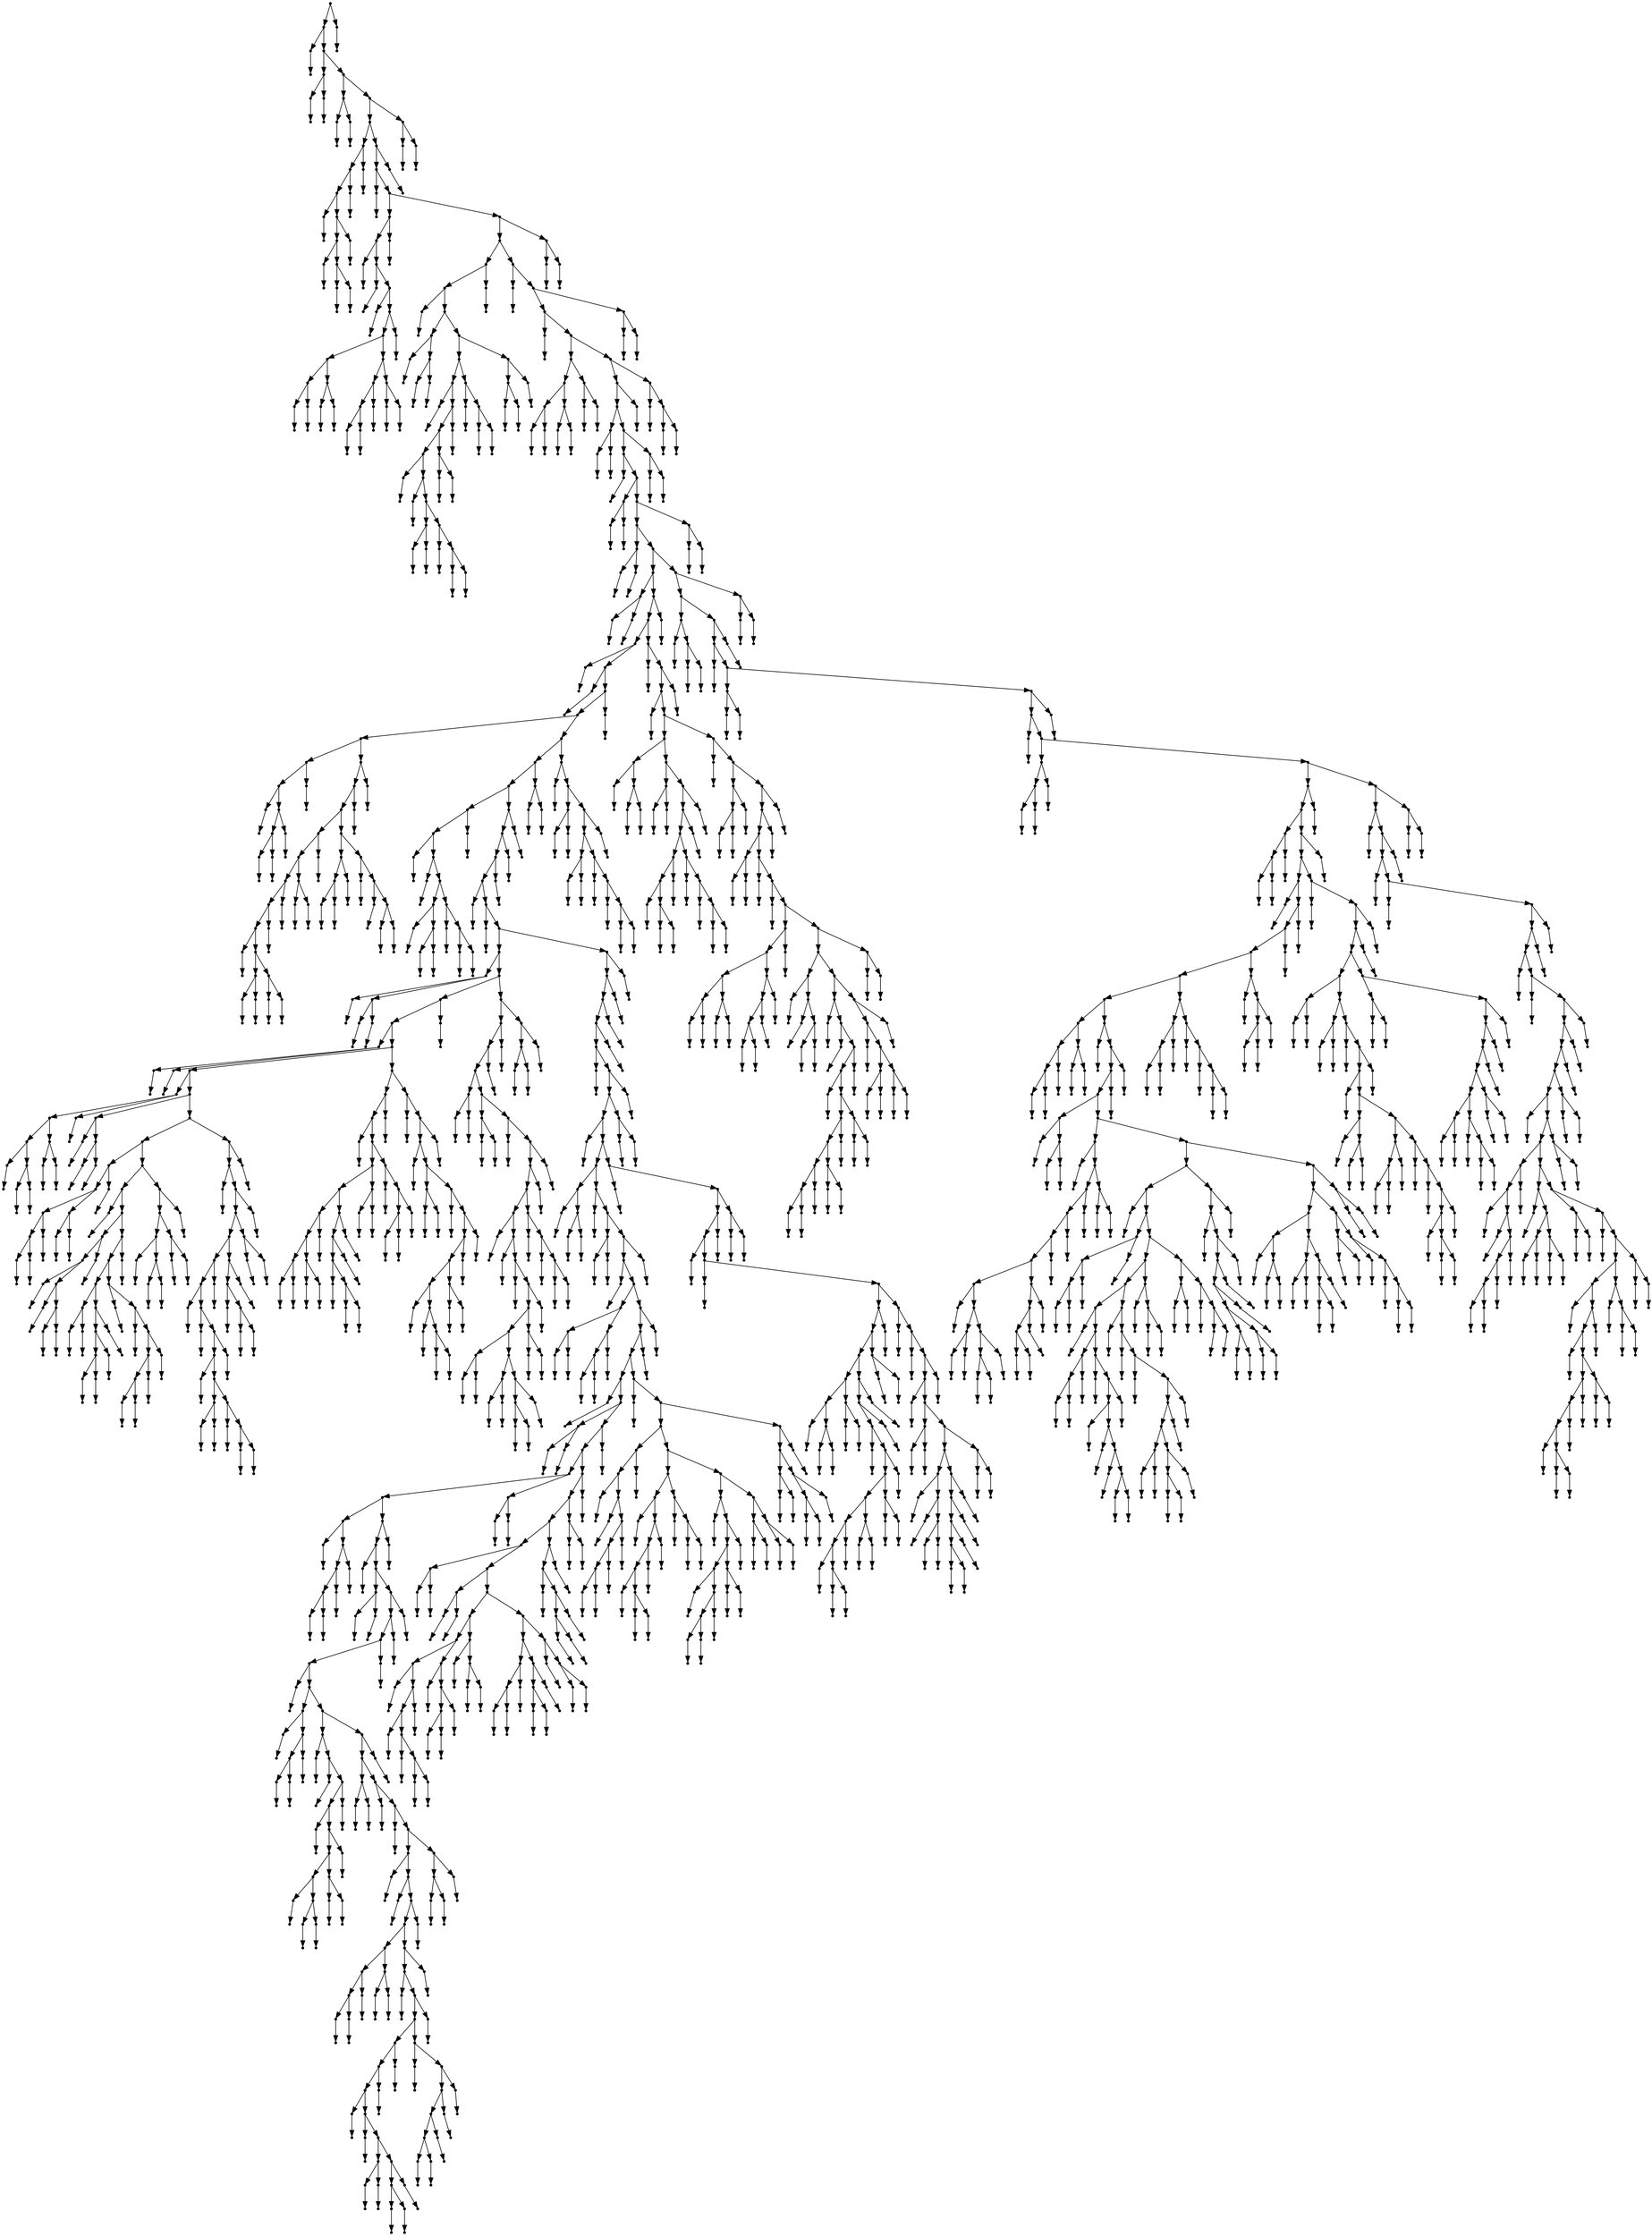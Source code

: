 digraph {
  2179 [shape=point];
  2176 [shape=point];
  1 [shape=point];
  0 [shape=point];
  2175 [shape=point];
  6 [shape=point];
  3 [shape=point];
  2 [shape=point];
  5 [shape=point];
  4 [shape=point];
  2174 [shape=point];
  11 [shape=point];
  8 [shape=point];
  7 [shape=point];
  10 [shape=point];
  9 [shape=point];
  2173 [shape=point];
  2167 [shape=point];
  31 [shape=point];
  28 [shape=point];
  25 [shape=point];
  13 [shape=point];
  12 [shape=point];
  24 [shape=point];
  21 [shape=point];
  15 [shape=point];
  14 [shape=point];
  20 [shape=point];
  17 [shape=point];
  16 [shape=point];
  19 [shape=point];
  18 [shape=point];
  23 [shape=point];
  22 [shape=point];
  27 [shape=point];
  26 [shape=point];
  30 [shape=point];
  29 [shape=point];
  2166 [shape=point];
  2163 [shape=point];
  33 [shape=point];
  32 [shape=point];
  2162 [shape=point];
  74 [shape=point];
  71 [shape=point];
  35 [shape=point];
  34 [shape=point];
  70 [shape=point];
  37 [shape=point];
  36 [shape=point];
  69 [shape=point];
  39 [shape=point];
  38 [shape=point];
  68 [shape=point];
  65 [shape=point];
  50 [shape=point];
  44 [shape=point];
  41 [shape=point];
  40 [shape=point];
  43 [shape=point];
  42 [shape=point];
  49 [shape=point];
  46 [shape=point];
  45 [shape=point];
  48 [shape=point];
  47 [shape=point];
  64 [shape=point];
  58 [shape=point];
  55 [shape=point];
  52 [shape=point];
  51 [shape=point];
  54 [shape=point];
  53 [shape=point];
  57 [shape=point];
  56 [shape=point];
  63 [shape=point];
  60 [shape=point];
  59 [shape=point];
  62 [shape=point];
  61 [shape=point];
  67 [shape=point];
  66 [shape=point];
  73 [shape=point];
  72 [shape=point];
  2161 [shape=point];
  2155 [shape=point];
  139 [shape=point];
  136 [shape=point];
  76 [shape=point];
  75 [shape=point];
  135 [shape=point];
  84 [shape=point];
  78 [shape=point];
  77 [shape=point];
  83 [shape=point];
  80 [shape=point];
  79 [shape=point];
  82 [shape=point];
  81 [shape=point];
  134 [shape=point];
  125 [shape=point];
  116 [shape=point];
  86 [shape=point];
  85 [shape=point];
  115 [shape=point];
  112 [shape=point];
  106 [shape=point];
  88 [shape=point];
  87 [shape=point];
  105 [shape=point];
  90 [shape=point];
  89 [shape=point];
  104 [shape=point];
  95 [shape=point];
  92 [shape=point];
  91 [shape=point];
  94 [shape=point];
  93 [shape=point];
  103 [shape=point];
  97 [shape=point];
  96 [shape=point];
  102 [shape=point];
  99 [shape=point];
  98 [shape=point];
  101 [shape=point];
  100 [shape=point];
  111 [shape=point];
  108 [shape=point];
  107 [shape=point];
  110 [shape=point];
  109 [shape=point];
  114 [shape=point];
  113 [shape=point];
  124 [shape=point];
  118 [shape=point];
  117 [shape=point];
  123 [shape=point];
  120 [shape=point];
  119 [shape=point];
  122 [shape=point];
  121 [shape=point];
  133 [shape=point];
  130 [shape=point];
  127 [shape=point];
  126 [shape=point];
  129 [shape=point];
  128 [shape=point];
  132 [shape=point];
  131 [shape=point];
  138 [shape=point];
  137 [shape=point];
  2154 [shape=point];
  141 [shape=point];
  140 [shape=point];
  2153 [shape=point];
  2147 [shape=point];
  143 [shape=point];
  142 [shape=point];
  2146 [shape=point];
  160 [shape=point];
  154 [shape=point];
  148 [shape=point];
  145 [shape=point];
  144 [shape=point];
  147 [shape=point];
  146 [shape=point];
  153 [shape=point];
  150 [shape=point];
  149 [shape=point];
  152 [shape=point];
  151 [shape=point];
  159 [shape=point];
  156 [shape=point];
  155 [shape=point];
  158 [shape=point];
  157 [shape=point];
  2145 [shape=point];
  2136 [shape=point];
  2133 [shape=point];
  165 [shape=point];
  162 [shape=point];
  161 [shape=point];
  164 [shape=point];
  163 [shape=point];
  2132 [shape=point];
  2126 [shape=point];
  167 [shape=point];
  166 [shape=point];
  2125 [shape=point];
  172 [shape=point];
  169 [shape=point];
  168 [shape=point];
  171 [shape=point];
  170 [shape=point];
  2124 [shape=point];
  2118 [shape=point];
  177 [shape=point];
  174 [shape=point];
  173 [shape=point];
  176 [shape=point];
  175 [shape=point];
  2117 [shape=point];
  1514 [shape=point];
  182 [shape=point];
  179 [shape=point];
  178 [shape=point];
  181 [shape=point];
  180 [shape=point];
  1513 [shape=point];
  1510 [shape=point];
  1327 [shape=point];
  184 [shape=point];
  183 [shape=point];
  1326 [shape=point];
  186 [shape=point];
  185 [shape=point];
  1325 [shape=point];
  1322 [shape=point];
  257 [shape=point];
  200 [shape=point];
  197 [shape=point];
  188 [shape=point];
  187 [shape=point];
  196 [shape=point];
  193 [shape=point];
  190 [shape=point];
  189 [shape=point];
  192 [shape=point];
  191 [shape=point];
  195 [shape=point];
  194 [shape=point];
  199 [shape=point];
  198 [shape=point];
  256 [shape=point];
  253 [shape=point];
  250 [shape=point];
  229 [shape=point];
  226 [shape=point];
  220 [shape=point];
  217 [shape=point];
  214 [shape=point];
  202 [shape=point];
  201 [shape=point];
  213 [shape=point];
  207 [shape=point];
  204 [shape=point];
  203 [shape=point];
  206 [shape=point];
  205 [shape=point];
  212 [shape=point];
  209 [shape=point];
  208 [shape=point];
  211 [shape=point];
  210 [shape=point];
  216 [shape=point];
  215 [shape=point];
  219 [shape=point];
  218 [shape=point];
  225 [shape=point];
  222 [shape=point];
  221 [shape=point];
  224 [shape=point];
  223 [shape=point];
  228 [shape=point];
  227 [shape=point];
  249 [shape=point];
  237 [shape=point];
  234 [shape=point];
  231 [shape=point];
  230 [shape=point];
  233 [shape=point];
  232 [shape=point];
  236 [shape=point];
  235 [shape=point];
  248 [shape=point];
  239 [shape=point];
  238 [shape=point];
  247 [shape=point];
  241 [shape=point];
  240 [shape=point];
  246 [shape=point];
  243 [shape=point];
  242 [shape=point];
  245 [shape=point];
  244 [shape=point];
  252 [shape=point];
  251 [shape=point];
  255 [shape=point];
  254 [shape=point];
  1321 [shape=point];
  1291 [shape=point];
  1285 [shape=point];
  283 [shape=point];
  280 [shape=point];
  259 [shape=point];
  258 [shape=point];
  279 [shape=point];
  261 [shape=point];
  260 [shape=point];
  278 [shape=point];
  269 [shape=point];
  263 [shape=point];
  262 [shape=point];
  268 [shape=point];
  265 [shape=point];
  264 [shape=point];
  267 [shape=point];
  266 [shape=point];
  277 [shape=point];
  271 [shape=point];
  270 [shape=point];
  276 [shape=point];
  273 [shape=point];
  272 [shape=point];
  275 [shape=point];
  274 [shape=point];
  282 [shape=point];
  281 [shape=point];
  1284 [shape=point];
  1281 [shape=point];
  1278 [shape=point];
  1275 [shape=point];
  285 [shape=point];
  284 [shape=point];
  1274 [shape=point];
  287 [shape=point];
  286 [shape=point];
  1273 [shape=point];
  664 [shape=point];
  295 [shape=point];
  289 [shape=point];
  288 [shape=point];
  294 [shape=point];
  291 [shape=point];
  290 [shape=point];
  293 [shape=point];
  292 [shape=point];
  663 [shape=point];
  576 [shape=point];
  573 [shape=point];
  300 [shape=point];
  297 [shape=point];
  296 [shape=point];
  299 [shape=point];
  298 [shape=point];
  572 [shape=point];
  476 [shape=point];
  317 [shape=point];
  314 [shape=point];
  308 [shape=point];
  302 [shape=point];
  301 [shape=point];
  307 [shape=point];
  304 [shape=point];
  303 [shape=point];
  306 [shape=point];
  305 [shape=point];
  313 [shape=point];
  310 [shape=point];
  309 [shape=point];
  312 [shape=point];
  311 [shape=point];
  316 [shape=point];
  315 [shape=point];
  475 [shape=point];
  325 [shape=point];
  319 [shape=point];
  318 [shape=point];
  324 [shape=point];
  321 [shape=point];
  320 [shape=point];
  323 [shape=point];
  322 [shape=point];
  474 [shape=point];
  417 [shape=point];
  342 [shape=point];
  339 [shape=point];
  333 [shape=point];
  330 [shape=point];
  327 [shape=point];
  326 [shape=point];
  329 [shape=point];
  328 [shape=point];
  332 [shape=point];
  331 [shape=point];
  338 [shape=point];
  335 [shape=point];
  334 [shape=point];
  337 [shape=point];
  336 [shape=point];
  341 [shape=point];
  340 [shape=point];
  416 [shape=point];
  398 [shape=point];
  344 [shape=point];
  343 [shape=point];
  397 [shape=point];
  358 [shape=point];
  355 [shape=point];
  346 [shape=point];
  345 [shape=point];
  354 [shape=point];
  348 [shape=point];
  347 [shape=point];
  353 [shape=point];
  350 [shape=point];
  349 [shape=point];
  352 [shape=point];
  351 [shape=point];
  357 [shape=point];
  356 [shape=point];
  396 [shape=point];
  393 [shape=point];
  375 [shape=point];
  363 [shape=point];
  360 [shape=point];
  359 [shape=point];
  362 [shape=point];
  361 [shape=point];
  374 [shape=point];
  371 [shape=point];
  368 [shape=point];
  365 [shape=point];
  364 [shape=point];
  367 [shape=point];
  366 [shape=point];
  370 [shape=point];
  369 [shape=point];
  373 [shape=point];
  372 [shape=point];
  392 [shape=point];
  377 [shape=point];
  376 [shape=point];
  391 [shape=point];
  379 [shape=point];
  378 [shape=point];
  390 [shape=point];
  387 [shape=point];
  384 [shape=point];
  381 [shape=point];
  380 [shape=point];
  383 [shape=point];
  382 [shape=point];
  386 [shape=point];
  385 [shape=point];
  389 [shape=point];
  388 [shape=point];
  395 [shape=point];
  394 [shape=point];
  415 [shape=point];
  412 [shape=point];
  406 [shape=point];
  400 [shape=point];
  399 [shape=point];
  405 [shape=point];
  402 [shape=point];
  401 [shape=point];
  404 [shape=point];
  403 [shape=point];
  411 [shape=point];
  408 [shape=point];
  407 [shape=point];
  410 [shape=point];
  409 [shape=point];
  414 [shape=point];
  413 [shape=point];
  473 [shape=point];
  470 [shape=point];
  419 [shape=point];
  418 [shape=point];
  469 [shape=point];
  466 [shape=point];
  460 [shape=point];
  448 [shape=point];
  445 [shape=point];
  421 [shape=point];
  420 [shape=point];
  444 [shape=point];
  423 [shape=point];
  422 [shape=point];
  443 [shape=point];
  440 [shape=point];
  425 [shape=point];
  424 [shape=point];
  439 [shape=point];
  430 [shape=point];
  427 [shape=point];
  426 [shape=point];
  429 [shape=point];
  428 [shape=point];
  438 [shape=point];
  432 [shape=point];
  431 [shape=point];
  437 [shape=point];
  434 [shape=point];
  433 [shape=point];
  436 [shape=point];
  435 [shape=point];
  442 [shape=point];
  441 [shape=point];
  447 [shape=point];
  446 [shape=point];
  459 [shape=point];
  456 [shape=point];
  450 [shape=point];
  449 [shape=point];
  455 [shape=point];
  452 [shape=point];
  451 [shape=point];
  454 [shape=point];
  453 [shape=point];
  458 [shape=point];
  457 [shape=point];
  465 [shape=point];
  462 [shape=point];
  461 [shape=point];
  464 [shape=point];
  463 [shape=point];
  468 [shape=point];
  467 [shape=point];
  472 [shape=point];
  471 [shape=point];
  571 [shape=point];
  529 [shape=point];
  526 [shape=point];
  478 [shape=point];
  477 [shape=point];
  525 [shape=point];
  513 [shape=point];
  507 [shape=point];
  492 [shape=point];
  489 [shape=point];
  483 [shape=point];
  480 [shape=point];
  479 [shape=point];
  482 [shape=point];
  481 [shape=point];
  488 [shape=point];
  485 [shape=point];
  484 [shape=point];
  487 [shape=point];
  486 [shape=point];
  491 [shape=point];
  490 [shape=point];
  506 [shape=point];
  503 [shape=point];
  500 [shape=point];
  494 [shape=point];
  493 [shape=point];
  499 [shape=point];
  496 [shape=point];
  495 [shape=point];
  498 [shape=point];
  497 [shape=point];
  502 [shape=point];
  501 [shape=point];
  505 [shape=point];
  504 [shape=point];
  512 [shape=point];
  509 [shape=point];
  508 [shape=point];
  511 [shape=point];
  510 [shape=point];
  524 [shape=point];
  515 [shape=point];
  514 [shape=point];
  523 [shape=point];
  520 [shape=point];
  517 [shape=point];
  516 [shape=point];
  519 [shape=point];
  518 [shape=point];
  522 [shape=point];
  521 [shape=point];
  528 [shape=point];
  527 [shape=point];
  570 [shape=point];
  531 [shape=point];
  530 [shape=point];
  569 [shape=point];
  566 [shape=point];
  533 [shape=point];
  532 [shape=point];
  565 [shape=point];
  538 [shape=point];
  535 [shape=point];
  534 [shape=point];
  537 [shape=point];
  536 [shape=point];
  564 [shape=point];
  540 [shape=point];
  539 [shape=point];
  563 [shape=point];
  560 [shape=point];
  557 [shape=point];
  551 [shape=point];
  542 [shape=point];
  541 [shape=point];
  550 [shape=point];
  544 [shape=point];
  543 [shape=point];
  549 [shape=point];
  546 [shape=point];
  545 [shape=point];
  548 [shape=point];
  547 [shape=point];
  556 [shape=point];
  553 [shape=point];
  552 [shape=point];
  555 [shape=point];
  554 [shape=point];
  559 [shape=point];
  558 [shape=point];
  562 [shape=point];
  561 [shape=point];
  568 [shape=point];
  567 [shape=point];
  575 [shape=point];
  574 [shape=point];
  662 [shape=point];
  653 [shape=point];
  650 [shape=point];
  647 [shape=point];
  581 [shape=point];
  578 [shape=point];
  577 [shape=point];
  580 [shape=point];
  579 [shape=point];
  646 [shape=point];
  586 [shape=point];
  583 [shape=point];
  582 [shape=point];
  585 [shape=point];
  584 [shape=point];
  645 [shape=point];
  588 [shape=point];
  587 [shape=point];
  644 [shape=point];
  641 [shape=point];
  638 [shape=point];
  626 [shape=point];
  590 [shape=point];
  589 [shape=point];
  625 [shape=point];
  592 [shape=point];
  591 [shape=point];
  624 [shape=point];
  594 [shape=point];
  593 [shape=point];
  623 [shape=point];
  620 [shape=point];
  614 [shape=point];
  599 [shape=point];
  596 [shape=point];
  595 [shape=point];
  598 [shape=point];
  597 [shape=point];
  613 [shape=point];
  604 [shape=point];
  601 [shape=point];
  600 [shape=point];
  603 [shape=point];
  602 [shape=point];
  612 [shape=point];
  609 [shape=point];
  606 [shape=point];
  605 [shape=point];
  608 [shape=point];
  607 [shape=point];
  611 [shape=point];
  610 [shape=point];
  619 [shape=point];
  616 [shape=point];
  615 [shape=point];
  618 [shape=point];
  617 [shape=point];
  622 [shape=point];
  621 [shape=point];
  637 [shape=point];
  628 [shape=point];
  627 [shape=point];
  636 [shape=point];
  630 [shape=point];
  629 [shape=point];
  635 [shape=point];
  632 [shape=point];
  631 [shape=point];
  634 [shape=point];
  633 [shape=point];
  640 [shape=point];
  639 [shape=point];
  643 [shape=point];
  642 [shape=point];
  649 [shape=point];
  648 [shape=point];
  652 [shape=point];
  651 [shape=point];
  661 [shape=point];
  658 [shape=point];
  655 [shape=point];
  654 [shape=point];
  657 [shape=point];
  656 [shape=point];
  660 [shape=point];
  659 [shape=point];
  1272 [shape=point];
  1269 [shape=point];
  1266 [shape=point];
  1263 [shape=point];
  1260 [shape=point];
  666 [shape=point];
  665 [shape=point];
  1259 [shape=point];
  1256 [shape=point];
  1250 [shape=point];
  668 [shape=point];
  667 [shape=point];
  1249 [shape=point];
  1120 [shape=point];
  676 [shape=point];
  670 [shape=point];
  669 [shape=point];
  675 [shape=point];
  672 [shape=point];
  671 [shape=point];
  674 [shape=point];
  673 [shape=point];
  1119 [shape=point];
  678 [shape=point];
  677 [shape=point];
  1118 [shape=point];
  683 [shape=point];
  680 [shape=point];
  679 [shape=point];
  682 [shape=point];
  681 [shape=point];
  1117 [shape=point];
  1114 [shape=point];
  685 [shape=point];
  684 [shape=point];
  1113 [shape=point];
  699 [shape=point];
  690 [shape=point];
  687 [shape=point];
  686 [shape=point];
  689 [shape=point];
  688 [shape=point];
  698 [shape=point];
  695 [shape=point];
  692 [shape=point];
  691 [shape=point];
  694 [shape=point];
  693 [shape=point];
  697 [shape=point];
  696 [shape=point];
  1112 [shape=point];
  1109 [shape=point];
  1106 [shape=point];
  1001 [shape=point];
  701 [shape=point];
  700 [shape=point];
  1000 [shape=point];
  706 [shape=point];
  703 [shape=point];
  702 [shape=point];
  705 [shape=point];
  704 [shape=point];
  999 [shape=point];
  996 [shape=point];
  894 [shape=point];
  888 [shape=point];
  720 [shape=point];
  708 [shape=point];
  707 [shape=point];
  719 [shape=point];
  716 [shape=point];
  713 [shape=point];
  710 [shape=point];
  709 [shape=point];
  712 [shape=point];
  711 [shape=point];
  715 [shape=point];
  714 [shape=point];
  718 [shape=point];
  717 [shape=point];
  887 [shape=point];
  884 [shape=point];
  722 [shape=point];
  721 [shape=point];
  883 [shape=point];
  727 [shape=point];
  724 [shape=point];
  723 [shape=point];
  726 [shape=point];
  725 [shape=point];
  882 [shape=point];
  879 [shape=point];
  876 [shape=point];
  873 [shape=point];
  729 [shape=point];
  728 [shape=point];
  872 [shape=point];
  740 [shape=point];
  731 [shape=point];
  730 [shape=point];
  739 [shape=point];
  736 [shape=point];
  733 [shape=point];
  732 [shape=point];
  735 [shape=point];
  734 [shape=point];
  738 [shape=point];
  737 [shape=point];
  871 [shape=point];
  769 [shape=point];
  742 [shape=point];
  741 [shape=point];
  768 [shape=point];
  744 [shape=point];
  743 [shape=point];
  767 [shape=point];
  764 [shape=point];
  746 [shape=point];
  745 [shape=point];
  763 [shape=point];
  760 [shape=point];
  754 [shape=point];
  748 [shape=point];
  747 [shape=point];
  753 [shape=point];
  750 [shape=point];
  749 [shape=point];
  752 [shape=point];
  751 [shape=point];
  759 [shape=point];
  756 [shape=point];
  755 [shape=point];
  758 [shape=point];
  757 [shape=point];
  762 [shape=point];
  761 [shape=point];
  766 [shape=point];
  765 [shape=point];
  870 [shape=point];
  867 [shape=point];
  774 [shape=point];
  771 [shape=point];
  770 [shape=point];
  773 [shape=point];
  772 [shape=point];
  866 [shape=point];
  776 [shape=point];
  775 [shape=point];
  865 [shape=point];
  778 [shape=point];
  777 [shape=point];
  864 [shape=point];
  855 [shape=point];
  780 [shape=point];
  779 [shape=point];
  854 [shape=point];
  782 [shape=point];
  781 [shape=point];
  853 [shape=point];
  850 [shape=point];
  796 [shape=point];
  790 [shape=point];
  787 [shape=point];
  784 [shape=point];
  783 [shape=point];
  786 [shape=point];
  785 [shape=point];
  789 [shape=point];
  788 [shape=point];
  795 [shape=point];
  792 [shape=point];
  791 [shape=point];
  794 [shape=point];
  793 [shape=point];
  849 [shape=point];
  846 [shape=point];
  798 [shape=point];
  797 [shape=point];
  845 [shape=point];
  842 [shape=point];
  824 [shape=point];
  821 [shape=point];
  818 [shape=point];
  800 [shape=point];
  799 [shape=point];
  817 [shape=point];
  802 [shape=point];
  801 [shape=point];
  816 [shape=point];
  807 [shape=point];
  804 [shape=point];
  803 [shape=point];
  806 [shape=point];
  805 [shape=point];
  815 [shape=point];
  812 [shape=point];
  809 [shape=point];
  808 [shape=point];
  811 [shape=point];
  810 [shape=point];
  814 [shape=point];
  813 [shape=point];
  820 [shape=point];
  819 [shape=point];
  823 [shape=point];
  822 [shape=point];
  841 [shape=point];
  826 [shape=point];
  825 [shape=point];
  840 [shape=point];
  837 [shape=point];
  834 [shape=point];
  831 [shape=point];
  828 [shape=point];
  827 [shape=point];
  830 [shape=point];
  829 [shape=point];
  833 [shape=point];
  832 [shape=point];
  836 [shape=point];
  835 [shape=point];
  839 [shape=point];
  838 [shape=point];
  844 [shape=point];
  843 [shape=point];
  848 [shape=point];
  847 [shape=point];
  852 [shape=point];
  851 [shape=point];
  863 [shape=point];
  860 [shape=point];
  857 [shape=point];
  856 [shape=point];
  859 [shape=point];
  858 [shape=point];
  862 [shape=point];
  861 [shape=point];
  869 [shape=point];
  868 [shape=point];
  875 [shape=point];
  874 [shape=point];
  878 [shape=point];
  877 [shape=point];
  881 [shape=point];
  880 [shape=point];
  886 [shape=point];
  885 [shape=point];
  893 [shape=point];
  890 [shape=point];
  889 [shape=point];
  892 [shape=point];
  891 [shape=point];
  995 [shape=point];
  992 [shape=point];
  986 [shape=point];
  971 [shape=point];
  899 [shape=point];
  896 [shape=point];
  895 [shape=point];
  898 [shape=point];
  897 [shape=point];
  970 [shape=point];
  904 [shape=point];
  901 [shape=point];
  900 [shape=point];
  903 [shape=point];
  902 [shape=point];
  969 [shape=point];
  942 [shape=point];
  933 [shape=point];
  921 [shape=point];
  906 [shape=point];
  905 [shape=point];
  920 [shape=point];
  917 [shape=point];
  908 [shape=point];
  907 [shape=point];
  916 [shape=point];
  910 [shape=point];
  909 [shape=point];
  915 [shape=point];
  912 [shape=point];
  911 [shape=point];
  914 [shape=point];
  913 [shape=point];
  919 [shape=point];
  918 [shape=point];
  932 [shape=point];
  923 [shape=point];
  922 [shape=point];
  931 [shape=point];
  928 [shape=point];
  925 [shape=point];
  924 [shape=point];
  927 [shape=point];
  926 [shape=point];
  930 [shape=point];
  929 [shape=point];
  941 [shape=point];
  935 [shape=point];
  934 [shape=point];
  940 [shape=point];
  937 [shape=point];
  936 [shape=point];
  939 [shape=point];
  938 [shape=point];
  968 [shape=point];
  959 [shape=point];
  950 [shape=point];
  947 [shape=point];
  944 [shape=point];
  943 [shape=point];
  946 [shape=point];
  945 [shape=point];
  949 [shape=point];
  948 [shape=point];
  958 [shape=point];
  955 [shape=point];
  952 [shape=point];
  951 [shape=point];
  954 [shape=point];
  953 [shape=point];
  957 [shape=point];
  956 [shape=point];
  967 [shape=point];
  961 [shape=point];
  960 [shape=point];
  966 [shape=point];
  963 [shape=point];
  962 [shape=point];
  965 [shape=point];
  964 [shape=point];
  985 [shape=point];
  982 [shape=point];
  973 [shape=point];
  972 [shape=point];
  981 [shape=point];
  978 [shape=point];
  975 [shape=point];
  974 [shape=point];
  977 [shape=point];
  976 [shape=point];
  980 [shape=point];
  979 [shape=point];
  984 [shape=point];
  983 [shape=point];
  991 [shape=point];
  988 [shape=point];
  987 [shape=point];
  990 [shape=point];
  989 [shape=point];
  994 [shape=point];
  993 [shape=point];
  998 [shape=point];
  997 [shape=point];
  1105 [shape=point];
  1003 [shape=point];
  1002 [shape=point];
  1104 [shape=point];
  1086 [shape=point];
  1023 [shape=point];
  1020 [shape=point];
  1005 [shape=point];
  1004 [shape=point];
  1019 [shape=point];
  1007 [shape=point];
  1006 [shape=point];
  1018 [shape=point];
  1015 [shape=point];
  1012 [shape=point];
  1009 [shape=point];
  1008 [shape=point];
  1011 [shape=point];
  1010 [shape=point];
  1014 [shape=point];
  1013 [shape=point];
  1017 [shape=point];
  1016 [shape=point];
  1022 [shape=point];
  1021 [shape=point];
  1085 [shape=point];
  1049 [shape=point];
  1040 [shape=point];
  1025 [shape=point];
  1024 [shape=point];
  1039 [shape=point];
  1036 [shape=point];
  1033 [shape=point];
  1027 [shape=point];
  1026 [shape=point];
  1032 [shape=point];
  1029 [shape=point];
  1028 [shape=point];
  1031 [shape=point];
  1030 [shape=point];
  1035 [shape=point];
  1034 [shape=point];
  1038 [shape=point];
  1037 [shape=point];
  1048 [shape=point];
  1042 [shape=point];
  1041 [shape=point];
  1047 [shape=point];
  1044 [shape=point];
  1043 [shape=point];
  1046 [shape=point];
  1045 [shape=point];
  1084 [shape=point];
  1072 [shape=point];
  1051 [shape=point];
  1050 [shape=point];
  1071 [shape=point];
  1068 [shape=point];
  1062 [shape=point];
  1053 [shape=point];
  1052 [shape=point];
  1061 [shape=point];
  1058 [shape=point];
  1055 [shape=point];
  1054 [shape=point];
  1057 [shape=point];
  1056 [shape=point];
  1060 [shape=point];
  1059 [shape=point];
  1067 [shape=point];
  1064 [shape=point];
  1063 [shape=point];
  1066 [shape=point];
  1065 [shape=point];
  1070 [shape=point];
  1069 [shape=point];
  1083 [shape=point];
  1077 [shape=point];
  1074 [shape=point];
  1073 [shape=point];
  1076 [shape=point];
  1075 [shape=point];
  1082 [shape=point];
  1079 [shape=point];
  1078 [shape=point];
  1081 [shape=point];
  1080 [shape=point];
  1103 [shape=point];
  1100 [shape=point];
  1091 [shape=point];
  1088 [shape=point];
  1087 [shape=point];
  1090 [shape=point];
  1089 [shape=point];
  1099 [shape=point];
  1096 [shape=point];
  1093 [shape=point];
  1092 [shape=point];
  1095 [shape=point];
  1094 [shape=point];
  1098 [shape=point];
  1097 [shape=point];
  1102 [shape=point];
  1101 [shape=point];
  1108 [shape=point];
  1107 [shape=point];
  1111 [shape=point];
  1110 [shape=point];
  1116 [shape=point];
  1115 [shape=point];
  1248 [shape=point];
  1122 [shape=point];
  1121 [shape=point];
  1247 [shape=point];
  1241 [shape=point];
  1238 [shape=point];
  1124 [shape=point];
  1123 [shape=point];
  1237 [shape=point];
  1126 [shape=point];
  1125 [shape=point];
  1236 [shape=point];
  1185 [shape=point];
  1182 [shape=point];
  1176 [shape=point];
  1140 [shape=point];
  1134 [shape=point];
  1128 [shape=point];
  1127 [shape=point];
  1133 [shape=point];
  1130 [shape=point];
  1129 [shape=point];
  1132 [shape=point];
  1131 [shape=point];
  1139 [shape=point];
  1136 [shape=point];
  1135 [shape=point];
  1138 [shape=point];
  1137 [shape=point];
  1175 [shape=point];
  1172 [shape=point];
  1169 [shape=point];
  1142 [shape=point];
  1141 [shape=point];
  1168 [shape=point];
  1165 [shape=point];
  1159 [shape=point];
  1153 [shape=point];
  1150 [shape=point];
  1144 [shape=point];
  1143 [shape=point];
  1149 [shape=point];
  1146 [shape=point];
  1145 [shape=point];
  1148 [shape=point];
  1147 [shape=point];
  1152 [shape=point];
  1151 [shape=point];
  1158 [shape=point];
  1155 [shape=point];
  1154 [shape=point];
  1157 [shape=point];
  1156 [shape=point];
  1164 [shape=point];
  1161 [shape=point];
  1160 [shape=point];
  1163 [shape=point];
  1162 [shape=point];
  1167 [shape=point];
  1166 [shape=point];
  1171 [shape=point];
  1170 [shape=point];
  1174 [shape=point];
  1173 [shape=point];
  1181 [shape=point];
  1178 [shape=point];
  1177 [shape=point];
  1180 [shape=point];
  1179 [shape=point];
  1184 [shape=point];
  1183 [shape=point];
  1235 [shape=point];
  1187 [shape=point];
  1186 [shape=point];
  1234 [shape=point];
  1189 [shape=point];
  1188 [shape=point];
  1233 [shape=point];
  1230 [shape=point];
  1191 [shape=point];
  1190 [shape=point];
  1229 [shape=point];
  1196 [shape=point];
  1193 [shape=point];
  1192 [shape=point];
  1195 [shape=point];
  1194 [shape=point];
  1228 [shape=point];
  1222 [shape=point];
  1207 [shape=point];
  1198 [shape=point];
  1197 [shape=point];
  1206 [shape=point];
  1200 [shape=point];
  1199 [shape=point];
  1205 [shape=point];
  1202 [shape=point];
  1201 [shape=point];
  1204 [shape=point];
  1203 [shape=point];
  1221 [shape=point];
  1218 [shape=point];
  1215 [shape=point];
  1212 [shape=point];
  1209 [shape=point];
  1208 [shape=point];
  1211 [shape=point];
  1210 [shape=point];
  1214 [shape=point];
  1213 [shape=point];
  1217 [shape=point];
  1216 [shape=point];
  1220 [shape=point];
  1219 [shape=point];
  1227 [shape=point];
  1224 [shape=point];
  1223 [shape=point];
  1226 [shape=point];
  1225 [shape=point];
  1232 [shape=point];
  1231 [shape=point];
  1240 [shape=point];
  1239 [shape=point];
  1246 [shape=point];
  1243 [shape=point];
  1242 [shape=point];
  1245 [shape=point];
  1244 [shape=point];
  1255 [shape=point];
  1252 [shape=point];
  1251 [shape=point];
  1254 [shape=point];
  1253 [shape=point];
  1258 [shape=point];
  1257 [shape=point];
  1262 [shape=point];
  1261 [shape=point];
  1265 [shape=point];
  1264 [shape=point];
  1268 [shape=point];
  1267 [shape=point];
  1271 [shape=point];
  1270 [shape=point];
  1277 [shape=point];
  1276 [shape=point];
  1280 [shape=point];
  1279 [shape=point];
  1283 [shape=point];
  1282 [shape=point];
  1290 [shape=point];
  1287 [shape=point];
  1286 [shape=point];
  1289 [shape=point];
  1288 [shape=point];
  1320 [shape=point];
  1293 [shape=point];
  1292 [shape=point];
  1319 [shape=point];
  1298 [shape=point];
  1295 [shape=point];
  1294 [shape=point];
  1297 [shape=point];
  1296 [shape=point];
  1318 [shape=point];
  1315 [shape=point];
  1303 [shape=point];
  1300 [shape=point];
  1299 [shape=point];
  1302 [shape=point];
  1301 [shape=point];
  1314 [shape=point];
  1305 [shape=point];
  1304 [shape=point];
  1313 [shape=point];
  1307 [shape=point];
  1306 [shape=point];
  1312 [shape=point];
  1309 [shape=point];
  1308 [shape=point];
  1311 [shape=point];
  1310 [shape=point];
  1317 [shape=point];
  1316 [shape=point];
  1324 [shape=point];
  1323 [shape=point];
  1509 [shape=point];
  1329 [shape=point];
  1328 [shape=point];
  1508 [shape=point];
  1505 [shape=point];
  1331 [shape=point];
  1330 [shape=point];
  1504 [shape=point];
  1375 [shape=point];
  1339 [shape=point];
  1333 [shape=point];
  1332 [shape=point];
  1338 [shape=point];
  1335 [shape=point];
  1334 [shape=point];
  1337 [shape=point];
  1336 [shape=point];
  1374 [shape=point];
  1344 [shape=point];
  1341 [shape=point];
  1340 [shape=point];
  1343 [shape=point];
  1342 [shape=point];
  1373 [shape=point];
  1370 [shape=point];
  1367 [shape=point];
  1355 [shape=point];
  1352 [shape=point];
  1346 [shape=point];
  1345 [shape=point];
  1351 [shape=point];
  1348 [shape=point];
  1347 [shape=point];
  1350 [shape=point];
  1349 [shape=point];
  1354 [shape=point];
  1353 [shape=point];
  1366 [shape=point];
  1357 [shape=point];
  1356 [shape=point];
  1365 [shape=point];
  1359 [shape=point];
  1358 [shape=point];
  1364 [shape=point];
  1361 [shape=point];
  1360 [shape=point];
  1363 [shape=point];
  1362 [shape=point];
  1369 [shape=point];
  1368 [shape=point];
  1372 [shape=point];
  1371 [shape=point];
  1503 [shape=point];
  1377 [shape=point];
  1376 [shape=point];
  1502 [shape=point];
  1385 [shape=point];
  1382 [shape=point];
  1379 [shape=point];
  1378 [shape=point];
  1381 [shape=point];
  1380 [shape=point];
  1384 [shape=point];
  1383 [shape=point];
  1501 [shape=point];
  1498 [shape=point];
  1495 [shape=point];
  1390 [shape=point];
  1387 [shape=point];
  1386 [shape=point];
  1389 [shape=point];
  1388 [shape=point];
  1494 [shape=point];
  1392 [shape=point];
  1391 [shape=point];
  1493 [shape=point];
  1394 [shape=point];
  1393 [shape=point];
  1492 [shape=point];
  1420 [shape=point];
  1417 [shape=point];
  1405 [shape=point];
  1399 [shape=point];
  1396 [shape=point];
  1395 [shape=point];
  1398 [shape=point];
  1397 [shape=point];
  1404 [shape=point];
  1401 [shape=point];
  1400 [shape=point];
  1403 [shape=point];
  1402 [shape=point];
  1416 [shape=point];
  1413 [shape=point];
  1410 [shape=point];
  1407 [shape=point];
  1406 [shape=point];
  1409 [shape=point];
  1408 [shape=point];
  1412 [shape=point];
  1411 [shape=point];
  1415 [shape=point];
  1414 [shape=point];
  1419 [shape=point];
  1418 [shape=point];
  1491 [shape=point];
  1485 [shape=point];
  1431 [shape=point];
  1422 [shape=point];
  1421 [shape=point];
  1430 [shape=point];
  1424 [shape=point];
  1423 [shape=point];
  1429 [shape=point];
  1426 [shape=point];
  1425 [shape=point];
  1428 [shape=point];
  1427 [shape=point];
  1484 [shape=point];
  1466 [shape=point];
  1433 [shape=point];
  1432 [shape=point];
  1465 [shape=point];
  1435 [shape=point];
  1434 [shape=point];
  1464 [shape=point];
  1461 [shape=point];
  1437 [shape=point];
  1436 [shape=point];
  1460 [shape=point];
  1454 [shape=point];
  1451 [shape=point];
  1445 [shape=point];
  1442 [shape=point];
  1439 [shape=point];
  1438 [shape=point];
  1441 [shape=point];
  1440 [shape=point];
  1444 [shape=point];
  1443 [shape=point];
  1450 [shape=point];
  1447 [shape=point];
  1446 [shape=point];
  1449 [shape=point];
  1448 [shape=point];
  1453 [shape=point];
  1452 [shape=point];
  1459 [shape=point];
  1456 [shape=point];
  1455 [shape=point];
  1458 [shape=point];
  1457 [shape=point];
  1463 [shape=point];
  1462 [shape=point];
  1483 [shape=point];
  1480 [shape=point];
  1468 [shape=point];
  1467 [shape=point];
  1479 [shape=point];
  1473 [shape=point];
  1470 [shape=point];
  1469 [shape=point];
  1472 [shape=point];
  1471 [shape=point];
  1478 [shape=point];
  1475 [shape=point];
  1474 [shape=point];
  1477 [shape=point];
  1476 [shape=point];
  1482 [shape=point];
  1481 [shape=point];
  1490 [shape=point];
  1487 [shape=point];
  1486 [shape=point];
  1489 [shape=point];
  1488 [shape=point];
  1497 [shape=point];
  1496 [shape=point];
  1500 [shape=point];
  1499 [shape=point];
  1507 [shape=point];
  1506 [shape=point];
  1512 [shape=point];
  1511 [shape=point];
  2116 [shape=point];
  2110 [shape=point];
  1522 [shape=point];
  1516 [shape=point];
  1515 [shape=point];
  1521 [shape=point];
  1518 [shape=point];
  1517 [shape=point];
  1520 [shape=point];
  1519 [shape=point];
  2109 [shape=point];
  2106 [shape=point];
  1524 [shape=point];
  1523 [shape=point];
  2105 [shape=point];
  1529 [shape=point];
  1526 [shape=point];
  1525 [shape=point];
  1528 [shape=point];
  1527 [shape=point];
  2104 [shape=point];
  2101 [shape=point];
  1531 [shape=point];
  1530 [shape=point];
  2100 [shape=point];
  1539 [shape=point];
  1536 [shape=point];
  1533 [shape=point];
  1532 [shape=point];
  1535 [shape=point];
  1534 [shape=point];
  1538 [shape=point];
  1537 [shape=point];
  2099 [shape=point];
  1955 [shape=point];
  1952 [shape=point];
  1547 [shape=point];
  1544 [shape=point];
  1541 [shape=point];
  1540 [shape=point];
  1543 [shape=point];
  1542 [shape=point];
  1546 [shape=point];
  1545 [shape=point];
  1951 [shape=point];
  1948 [shape=point];
  1846 [shape=point];
  1549 [shape=point];
  1548 [shape=point];
  1845 [shape=point];
  1842 [shape=point];
  1839 [shape=point];
  1827 [shape=point];
  1806 [shape=point];
  1563 [shape=point];
  1557 [shape=point];
  1554 [shape=point];
  1551 [shape=point];
  1550 [shape=point];
  1553 [shape=point];
  1552 [shape=point];
  1556 [shape=point];
  1555 [shape=point];
  1562 [shape=point];
  1559 [shape=point];
  1558 [shape=point];
  1561 [shape=point];
  1560 [shape=point];
  1805 [shape=point];
  1565 [shape=point];
  1564 [shape=point];
  1804 [shape=point];
  1801 [shape=point];
  1798 [shape=point];
  1573 [shape=point];
  1567 [shape=point];
  1566 [shape=point];
  1572 [shape=point];
  1569 [shape=point];
  1568 [shape=point];
  1571 [shape=point];
  1570 [shape=point];
  1797 [shape=point];
  1620 [shape=point];
  1575 [shape=point];
  1574 [shape=point];
  1619 [shape=point];
  1613 [shape=point];
  1610 [shape=point];
  1607 [shape=point];
  1604 [shape=point];
  1592 [shape=point];
  1577 [shape=point];
  1576 [shape=point];
  1591 [shape=point];
  1582 [shape=point];
  1579 [shape=point];
  1578 [shape=point];
  1581 [shape=point];
  1580 [shape=point];
  1590 [shape=point];
  1587 [shape=point];
  1584 [shape=point];
  1583 [shape=point];
  1586 [shape=point];
  1585 [shape=point];
  1589 [shape=point];
  1588 [shape=point];
  1603 [shape=point];
  1600 [shape=point];
  1597 [shape=point];
  1594 [shape=point];
  1593 [shape=point];
  1596 [shape=point];
  1595 [shape=point];
  1599 [shape=point];
  1598 [shape=point];
  1602 [shape=point];
  1601 [shape=point];
  1606 [shape=point];
  1605 [shape=point];
  1609 [shape=point];
  1608 [shape=point];
  1612 [shape=point];
  1611 [shape=point];
  1618 [shape=point];
  1615 [shape=point];
  1614 [shape=point];
  1617 [shape=point];
  1616 [shape=point];
  1796 [shape=point];
  1748 [shape=point];
  1721 [shape=point];
  1622 [shape=point];
  1621 [shape=point];
  1720 [shape=point];
  1633 [shape=point];
  1630 [shape=point];
  1627 [shape=point];
  1624 [shape=point];
  1623 [shape=point];
  1626 [shape=point];
  1625 [shape=point];
  1629 [shape=point];
  1628 [shape=point];
  1632 [shape=point];
  1631 [shape=point];
  1719 [shape=point];
  1704 [shape=point];
  1695 [shape=point];
  1665 [shape=point];
  1635 [shape=point];
  1634 [shape=point];
  1664 [shape=point];
  1643 [shape=point];
  1640 [shape=point];
  1637 [shape=point];
  1636 [shape=point];
  1639 [shape=point];
  1638 [shape=point];
  1642 [shape=point];
  1641 [shape=point];
  1663 [shape=point];
  1645 [shape=point];
  1644 [shape=point];
  1662 [shape=point];
  1659 [shape=point];
  1647 [shape=point];
  1646 [shape=point];
  1658 [shape=point];
  1649 [shape=point];
  1648 [shape=point];
  1657 [shape=point];
  1651 [shape=point];
  1650 [shape=point];
  1656 [shape=point];
  1653 [shape=point];
  1652 [shape=point];
  1655 [shape=point];
  1654 [shape=point];
  1661 [shape=point];
  1660 [shape=point];
  1694 [shape=point];
  1667 [shape=point];
  1666 [shape=point];
  1693 [shape=point];
  1669 [shape=point];
  1668 [shape=point];
  1692 [shape=point];
  1671 [shape=point];
  1670 [shape=point];
  1691 [shape=point];
  1688 [shape=point];
  1685 [shape=point];
  1676 [shape=point];
  1673 [shape=point];
  1672 [shape=point];
  1675 [shape=point];
  1674 [shape=point];
  1684 [shape=point];
  1681 [shape=point];
  1678 [shape=point];
  1677 [shape=point];
  1680 [shape=point];
  1679 [shape=point];
  1683 [shape=point];
  1682 [shape=point];
  1687 [shape=point];
  1686 [shape=point];
  1690 [shape=point];
  1689 [shape=point];
  1703 [shape=point];
  1697 [shape=point];
  1696 [shape=point];
  1702 [shape=point];
  1699 [shape=point];
  1698 [shape=point];
  1701 [shape=point];
  1700 [shape=point];
  1718 [shape=point];
  1709 [shape=point];
  1706 [shape=point];
  1705 [shape=point];
  1708 [shape=point];
  1707 [shape=point];
  1717 [shape=point];
  1711 [shape=point];
  1710 [shape=point];
  1716 [shape=point];
  1713 [shape=point];
  1712 [shape=point];
  1715 [shape=point];
  1714 [shape=point];
  1747 [shape=point];
  1744 [shape=point];
  1723 [shape=point];
  1722 [shape=point];
  1743 [shape=point];
  1740 [shape=point];
  1737 [shape=point];
  1734 [shape=point];
  1728 [shape=point];
  1725 [shape=point];
  1724 [shape=point];
  1727 [shape=point];
  1726 [shape=point];
  1733 [shape=point];
  1730 [shape=point];
  1729 [shape=point];
  1732 [shape=point];
  1731 [shape=point];
  1736 [shape=point];
  1735 [shape=point];
  1739 [shape=point];
  1738 [shape=point];
  1742 [shape=point];
  1741 [shape=point];
  1746 [shape=point];
  1745 [shape=point];
  1795 [shape=point];
  1789 [shape=point];
  1771 [shape=point];
  1756 [shape=point];
  1750 [shape=point];
  1749 [shape=point];
  1755 [shape=point];
  1752 [shape=point];
  1751 [shape=point];
  1754 [shape=point];
  1753 [shape=point];
  1770 [shape=point];
  1761 [shape=point];
  1758 [shape=point];
  1757 [shape=point];
  1760 [shape=point];
  1759 [shape=point];
  1769 [shape=point];
  1766 [shape=point];
  1763 [shape=point];
  1762 [shape=point];
  1765 [shape=point];
  1764 [shape=point];
  1768 [shape=point];
  1767 [shape=point];
  1788 [shape=point];
  1776 [shape=point];
  1773 [shape=point];
  1772 [shape=point];
  1775 [shape=point];
  1774 [shape=point];
  1787 [shape=point];
  1778 [shape=point];
  1777 [shape=point];
  1786 [shape=point];
  1780 [shape=point];
  1779 [shape=point];
  1785 [shape=point];
  1782 [shape=point];
  1781 [shape=point];
  1784 [shape=point];
  1783 [shape=point];
  1794 [shape=point];
  1791 [shape=point];
  1790 [shape=point];
  1793 [shape=point];
  1792 [shape=point];
  1800 [shape=point];
  1799 [shape=point];
  1803 [shape=point];
  1802 [shape=point];
  1826 [shape=point];
  1814 [shape=point];
  1811 [shape=point];
  1808 [shape=point];
  1807 [shape=point];
  1810 [shape=point];
  1809 [shape=point];
  1813 [shape=point];
  1812 [shape=point];
  1825 [shape=point];
  1816 [shape=point];
  1815 [shape=point];
  1824 [shape=point];
  1818 [shape=point];
  1817 [shape=point];
  1823 [shape=point];
  1820 [shape=point];
  1819 [shape=point];
  1822 [shape=point];
  1821 [shape=point];
  1838 [shape=point];
  1829 [shape=point];
  1828 [shape=point];
  1837 [shape=point];
  1834 [shape=point];
  1831 [shape=point];
  1830 [shape=point];
  1833 [shape=point];
  1832 [shape=point];
  1836 [shape=point];
  1835 [shape=point];
  1841 [shape=point];
  1840 [shape=point];
  1844 [shape=point];
  1843 [shape=point];
  1947 [shape=point];
  1848 [shape=point];
  1847 [shape=point];
  1946 [shape=point];
  1943 [shape=point];
  1940 [shape=point];
  1904 [shape=point];
  1853 [shape=point];
  1850 [shape=point];
  1849 [shape=point];
  1852 [shape=point];
  1851 [shape=point];
  1903 [shape=point];
  1858 [shape=point];
  1855 [shape=point];
  1854 [shape=point];
  1857 [shape=point];
  1856 [shape=point];
  1902 [shape=point];
  1860 [shape=point];
  1859 [shape=point];
  1901 [shape=point];
  1898 [shape=point];
  1862 [shape=point];
  1861 [shape=point];
  1897 [shape=point];
  1870 [shape=point];
  1864 [shape=point];
  1863 [shape=point];
  1869 [shape=point];
  1866 [shape=point];
  1865 [shape=point];
  1868 [shape=point];
  1867 [shape=point];
  1896 [shape=point];
  1878 [shape=point];
  1875 [shape=point];
  1872 [shape=point];
  1871 [shape=point];
  1874 [shape=point];
  1873 [shape=point];
  1877 [shape=point];
  1876 [shape=point];
  1895 [shape=point];
  1880 [shape=point];
  1879 [shape=point];
  1894 [shape=point];
  1882 [shape=point];
  1881 [shape=point];
  1893 [shape=point];
  1890 [shape=point];
  1884 [shape=point];
  1883 [shape=point];
  1889 [shape=point];
  1886 [shape=point];
  1885 [shape=point];
  1888 [shape=point];
  1887 [shape=point];
  1892 [shape=point];
  1891 [shape=point];
  1900 [shape=point];
  1899 [shape=point];
  1939 [shape=point];
  1909 [shape=point];
  1906 [shape=point];
  1905 [shape=point];
  1908 [shape=point];
  1907 [shape=point];
  1938 [shape=point];
  1935 [shape=point];
  1932 [shape=point];
  1929 [shape=point];
  1923 [shape=point];
  1914 [shape=point];
  1911 [shape=point];
  1910 [shape=point];
  1913 [shape=point];
  1912 [shape=point];
  1922 [shape=point];
  1916 [shape=point];
  1915 [shape=point];
  1921 [shape=point];
  1918 [shape=point];
  1917 [shape=point];
  1920 [shape=point];
  1919 [shape=point];
  1928 [shape=point];
  1925 [shape=point];
  1924 [shape=point];
  1927 [shape=point];
  1926 [shape=point];
  1931 [shape=point];
  1930 [shape=point];
  1934 [shape=point];
  1933 [shape=point];
  1937 [shape=point];
  1936 [shape=point];
  1942 [shape=point];
  1941 [shape=point];
  1945 [shape=point];
  1944 [shape=point];
  1950 [shape=point];
  1949 [shape=point];
  1954 [shape=point];
  1953 [shape=point];
  2098 [shape=point];
  2092 [shape=point];
  1957 [shape=point];
  1956 [shape=point];
  2091 [shape=point];
  2088 [shape=point];
  1959 [shape=point];
  1958 [shape=point];
  2087 [shape=point];
  1961 [shape=point];
  1960 [shape=point];
  2086 [shape=point];
  2083 [shape=point];
  2080 [shape=point];
  1963 [shape=point];
  1962 [shape=point];
  2079 [shape=point];
  1965 [shape=point];
  1964 [shape=point];
  2078 [shape=point];
  2075 [shape=point];
  2072 [shape=point];
  2069 [shape=point];
  2063 [shape=point];
  1967 [shape=point];
  1966 [shape=point];
  2062 [shape=point];
  2056 [shape=point];
  1987 [shape=point];
  1984 [shape=point];
  1969 [shape=point];
  1968 [shape=point];
  1983 [shape=point];
  1971 [shape=point];
  1970 [shape=point];
  1982 [shape=point];
  1979 [shape=point];
  1976 [shape=point];
  1973 [shape=point];
  1972 [shape=point];
  1975 [shape=point];
  1974 [shape=point];
  1978 [shape=point];
  1977 [shape=point];
  1981 [shape=point];
  1980 [shape=point];
  1986 [shape=point];
  1985 [shape=point];
  2055 [shape=point];
  2001 [shape=point];
  1989 [shape=point];
  1988 [shape=point];
  2000 [shape=point];
  1994 [shape=point];
  1991 [shape=point];
  1990 [shape=point];
  1993 [shape=point];
  1992 [shape=point];
  1999 [shape=point];
  1996 [shape=point];
  1995 [shape=point];
  1998 [shape=point];
  1997 [shape=point];
  2054 [shape=point];
  2006 [shape=point];
  2003 [shape=point];
  2002 [shape=point];
  2005 [shape=point];
  2004 [shape=point];
  2053 [shape=point];
  2008 [shape=point];
  2007 [shape=point];
  2052 [shape=point];
  2046 [shape=point];
  2037 [shape=point];
  2010 [shape=point];
  2009 [shape=point];
  2036 [shape=point];
  2033 [shape=point];
  2012 [shape=point];
  2011 [shape=point];
  2032 [shape=point];
  2026 [shape=point];
  2023 [shape=point];
  2020 [shape=point];
  2014 [shape=point];
  2013 [shape=point];
  2019 [shape=point];
  2016 [shape=point];
  2015 [shape=point];
  2018 [shape=point];
  2017 [shape=point];
  2022 [shape=point];
  2021 [shape=point];
  2025 [shape=point];
  2024 [shape=point];
  2031 [shape=point];
  2028 [shape=point];
  2027 [shape=point];
  2030 [shape=point];
  2029 [shape=point];
  2035 [shape=point];
  2034 [shape=point];
  2045 [shape=point];
  2039 [shape=point];
  2038 [shape=point];
  2044 [shape=point];
  2041 [shape=point];
  2040 [shape=point];
  2043 [shape=point];
  2042 [shape=point];
  2051 [shape=point];
  2048 [shape=point];
  2047 [shape=point];
  2050 [shape=point];
  2049 [shape=point];
  2061 [shape=point];
  2058 [shape=point];
  2057 [shape=point];
  2060 [shape=point];
  2059 [shape=point];
  2068 [shape=point];
  2065 [shape=point];
  2064 [shape=point];
  2067 [shape=point];
  2066 [shape=point];
  2071 [shape=point];
  2070 [shape=point];
  2074 [shape=point];
  2073 [shape=point];
  2077 [shape=point];
  2076 [shape=point];
  2082 [shape=point];
  2081 [shape=point];
  2085 [shape=point];
  2084 [shape=point];
  2090 [shape=point];
  2089 [shape=point];
  2097 [shape=point];
  2094 [shape=point];
  2093 [shape=point];
  2096 [shape=point];
  2095 [shape=point];
  2103 [shape=point];
  2102 [shape=point];
  2108 [shape=point];
  2107 [shape=point];
  2115 [shape=point];
  2112 [shape=point];
  2111 [shape=point];
  2114 [shape=point];
  2113 [shape=point];
  2123 [shape=point];
  2120 [shape=point];
  2119 [shape=point];
  2122 [shape=point];
  2121 [shape=point];
  2131 [shape=point];
  2128 [shape=point];
  2127 [shape=point];
  2130 [shape=point];
  2129 [shape=point];
  2135 [shape=point];
  2134 [shape=point];
  2144 [shape=point];
  2138 [shape=point];
  2137 [shape=point];
  2143 [shape=point];
  2140 [shape=point];
  2139 [shape=point];
  2142 [shape=point];
  2141 [shape=point];
  2152 [shape=point];
  2149 [shape=point];
  2148 [shape=point];
  2151 [shape=point];
  2150 [shape=point];
  2160 [shape=point];
  2157 [shape=point];
  2156 [shape=point];
  2159 [shape=point];
  2158 [shape=point];
  2165 [shape=point];
  2164 [shape=point];
  2172 [shape=point];
  2169 [shape=point];
  2168 [shape=point];
  2171 [shape=point];
  2170 [shape=point];
  2178 [shape=point];
  2177 [shape=point];
2179 -> 2176;
2176 -> 1;
1 -> 0;
2176 -> 2175;
2175 -> 6;
6 -> 3;
3 -> 2;
6 -> 5;
5 -> 4;
2175 -> 2174;
2174 -> 11;
11 -> 8;
8 -> 7;
11 -> 10;
10 -> 9;
2174 -> 2173;
2173 -> 2167;
2167 -> 31;
31 -> 28;
28 -> 25;
25 -> 13;
13 -> 12;
25 -> 24;
24 -> 21;
21 -> 15;
15 -> 14;
21 -> 20;
20 -> 17;
17 -> 16;
20 -> 19;
19 -> 18;
24 -> 23;
23 -> 22;
28 -> 27;
27 -> 26;
31 -> 30;
30 -> 29;
2167 -> 2166;
2166 -> 2163;
2163 -> 33;
33 -> 32;
2163 -> 2162;
2162 -> 74;
74 -> 71;
71 -> 35;
35 -> 34;
71 -> 70;
70 -> 37;
37 -> 36;
70 -> 69;
69 -> 39;
39 -> 38;
69 -> 68;
68 -> 65;
65 -> 50;
50 -> 44;
44 -> 41;
41 -> 40;
44 -> 43;
43 -> 42;
50 -> 49;
49 -> 46;
46 -> 45;
49 -> 48;
48 -> 47;
65 -> 64;
64 -> 58;
58 -> 55;
55 -> 52;
52 -> 51;
55 -> 54;
54 -> 53;
58 -> 57;
57 -> 56;
64 -> 63;
63 -> 60;
60 -> 59;
63 -> 62;
62 -> 61;
68 -> 67;
67 -> 66;
74 -> 73;
73 -> 72;
2162 -> 2161;
2161 -> 2155;
2155 -> 139;
139 -> 136;
136 -> 76;
76 -> 75;
136 -> 135;
135 -> 84;
84 -> 78;
78 -> 77;
84 -> 83;
83 -> 80;
80 -> 79;
83 -> 82;
82 -> 81;
135 -> 134;
134 -> 125;
125 -> 116;
116 -> 86;
86 -> 85;
116 -> 115;
115 -> 112;
112 -> 106;
106 -> 88;
88 -> 87;
106 -> 105;
105 -> 90;
90 -> 89;
105 -> 104;
104 -> 95;
95 -> 92;
92 -> 91;
95 -> 94;
94 -> 93;
104 -> 103;
103 -> 97;
97 -> 96;
103 -> 102;
102 -> 99;
99 -> 98;
102 -> 101;
101 -> 100;
112 -> 111;
111 -> 108;
108 -> 107;
111 -> 110;
110 -> 109;
115 -> 114;
114 -> 113;
125 -> 124;
124 -> 118;
118 -> 117;
124 -> 123;
123 -> 120;
120 -> 119;
123 -> 122;
122 -> 121;
134 -> 133;
133 -> 130;
130 -> 127;
127 -> 126;
130 -> 129;
129 -> 128;
133 -> 132;
132 -> 131;
139 -> 138;
138 -> 137;
2155 -> 2154;
2154 -> 141;
141 -> 140;
2154 -> 2153;
2153 -> 2147;
2147 -> 143;
143 -> 142;
2147 -> 2146;
2146 -> 160;
160 -> 154;
154 -> 148;
148 -> 145;
145 -> 144;
148 -> 147;
147 -> 146;
154 -> 153;
153 -> 150;
150 -> 149;
153 -> 152;
152 -> 151;
160 -> 159;
159 -> 156;
156 -> 155;
159 -> 158;
158 -> 157;
2146 -> 2145;
2145 -> 2136;
2136 -> 2133;
2133 -> 165;
165 -> 162;
162 -> 161;
165 -> 164;
164 -> 163;
2133 -> 2132;
2132 -> 2126;
2126 -> 167;
167 -> 166;
2126 -> 2125;
2125 -> 172;
172 -> 169;
169 -> 168;
172 -> 171;
171 -> 170;
2125 -> 2124;
2124 -> 2118;
2118 -> 177;
177 -> 174;
174 -> 173;
177 -> 176;
176 -> 175;
2118 -> 2117;
2117 -> 1514;
1514 -> 182;
182 -> 179;
179 -> 178;
182 -> 181;
181 -> 180;
1514 -> 1513;
1513 -> 1510;
1510 -> 1327;
1327 -> 184;
184 -> 183;
1327 -> 1326;
1326 -> 186;
186 -> 185;
1326 -> 1325;
1325 -> 1322;
1322 -> 257;
257 -> 200;
200 -> 197;
197 -> 188;
188 -> 187;
197 -> 196;
196 -> 193;
193 -> 190;
190 -> 189;
193 -> 192;
192 -> 191;
196 -> 195;
195 -> 194;
200 -> 199;
199 -> 198;
257 -> 256;
256 -> 253;
253 -> 250;
250 -> 229;
229 -> 226;
226 -> 220;
220 -> 217;
217 -> 214;
214 -> 202;
202 -> 201;
214 -> 213;
213 -> 207;
207 -> 204;
204 -> 203;
207 -> 206;
206 -> 205;
213 -> 212;
212 -> 209;
209 -> 208;
212 -> 211;
211 -> 210;
217 -> 216;
216 -> 215;
220 -> 219;
219 -> 218;
226 -> 225;
225 -> 222;
222 -> 221;
225 -> 224;
224 -> 223;
229 -> 228;
228 -> 227;
250 -> 249;
249 -> 237;
237 -> 234;
234 -> 231;
231 -> 230;
234 -> 233;
233 -> 232;
237 -> 236;
236 -> 235;
249 -> 248;
248 -> 239;
239 -> 238;
248 -> 247;
247 -> 241;
241 -> 240;
247 -> 246;
246 -> 243;
243 -> 242;
246 -> 245;
245 -> 244;
253 -> 252;
252 -> 251;
256 -> 255;
255 -> 254;
1322 -> 1321;
1321 -> 1291;
1291 -> 1285;
1285 -> 283;
283 -> 280;
280 -> 259;
259 -> 258;
280 -> 279;
279 -> 261;
261 -> 260;
279 -> 278;
278 -> 269;
269 -> 263;
263 -> 262;
269 -> 268;
268 -> 265;
265 -> 264;
268 -> 267;
267 -> 266;
278 -> 277;
277 -> 271;
271 -> 270;
277 -> 276;
276 -> 273;
273 -> 272;
276 -> 275;
275 -> 274;
283 -> 282;
282 -> 281;
1285 -> 1284;
1284 -> 1281;
1281 -> 1278;
1278 -> 1275;
1275 -> 285;
285 -> 284;
1275 -> 1274;
1274 -> 287;
287 -> 286;
1274 -> 1273;
1273 -> 664;
664 -> 295;
295 -> 289;
289 -> 288;
295 -> 294;
294 -> 291;
291 -> 290;
294 -> 293;
293 -> 292;
664 -> 663;
663 -> 576;
576 -> 573;
573 -> 300;
300 -> 297;
297 -> 296;
300 -> 299;
299 -> 298;
573 -> 572;
572 -> 476;
476 -> 317;
317 -> 314;
314 -> 308;
308 -> 302;
302 -> 301;
308 -> 307;
307 -> 304;
304 -> 303;
307 -> 306;
306 -> 305;
314 -> 313;
313 -> 310;
310 -> 309;
313 -> 312;
312 -> 311;
317 -> 316;
316 -> 315;
476 -> 475;
475 -> 325;
325 -> 319;
319 -> 318;
325 -> 324;
324 -> 321;
321 -> 320;
324 -> 323;
323 -> 322;
475 -> 474;
474 -> 417;
417 -> 342;
342 -> 339;
339 -> 333;
333 -> 330;
330 -> 327;
327 -> 326;
330 -> 329;
329 -> 328;
333 -> 332;
332 -> 331;
339 -> 338;
338 -> 335;
335 -> 334;
338 -> 337;
337 -> 336;
342 -> 341;
341 -> 340;
417 -> 416;
416 -> 398;
398 -> 344;
344 -> 343;
398 -> 397;
397 -> 358;
358 -> 355;
355 -> 346;
346 -> 345;
355 -> 354;
354 -> 348;
348 -> 347;
354 -> 353;
353 -> 350;
350 -> 349;
353 -> 352;
352 -> 351;
358 -> 357;
357 -> 356;
397 -> 396;
396 -> 393;
393 -> 375;
375 -> 363;
363 -> 360;
360 -> 359;
363 -> 362;
362 -> 361;
375 -> 374;
374 -> 371;
371 -> 368;
368 -> 365;
365 -> 364;
368 -> 367;
367 -> 366;
371 -> 370;
370 -> 369;
374 -> 373;
373 -> 372;
393 -> 392;
392 -> 377;
377 -> 376;
392 -> 391;
391 -> 379;
379 -> 378;
391 -> 390;
390 -> 387;
387 -> 384;
384 -> 381;
381 -> 380;
384 -> 383;
383 -> 382;
387 -> 386;
386 -> 385;
390 -> 389;
389 -> 388;
396 -> 395;
395 -> 394;
416 -> 415;
415 -> 412;
412 -> 406;
406 -> 400;
400 -> 399;
406 -> 405;
405 -> 402;
402 -> 401;
405 -> 404;
404 -> 403;
412 -> 411;
411 -> 408;
408 -> 407;
411 -> 410;
410 -> 409;
415 -> 414;
414 -> 413;
474 -> 473;
473 -> 470;
470 -> 419;
419 -> 418;
470 -> 469;
469 -> 466;
466 -> 460;
460 -> 448;
448 -> 445;
445 -> 421;
421 -> 420;
445 -> 444;
444 -> 423;
423 -> 422;
444 -> 443;
443 -> 440;
440 -> 425;
425 -> 424;
440 -> 439;
439 -> 430;
430 -> 427;
427 -> 426;
430 -> 429;
429 -> 428;
439 -> 438;
438 -> 432;
432 -> 431;
438 -> 437;
437 -> 434;
434 -> 433;
437 -> 436;
436 -> 435;
443 -> 442;
442 -> 441;
448 -> 447;
447 -> 446;
460 -> 459;
459 -> 456;
456 -> 450;
450 -> 449;
456 -> 455;
455 -> 452;
452 -> 451;
455 -> 454;
454 -> 453;
459 -> 458;
458 -> 457;
466 -> 465;
465 -> 462;
462 -> 461;
465 -> 464;
464 -> 463;
469 -> 468;
468 -> 467;
473 -> 472;
472 -> 471;
572 -> 571;
571 -> 529;
529 -> 526;
526 -> 478;
478 -> 477;
526 -> 525;
525 -> 513;
513 -> 507;
507 -> 492;
492 -> 489;
489 -> 483;
483 -> 480;
480 -> 479;
483 -> 482;
482 -> 481;
489 -> 488;
488 -> 485;
485 -> 484;
488 -> 487;
487 -> 486;
492 -> 491;
491 -> 490;
507 -> 506;
506 -> 503;
503 -> 500;
500 -> 494;
494 -> 493;
500 -> 499;
499 -> 496;
496 -> 495;
499 -> 498;
498 -> 497;
503 -> 502;
502 -> 501;
506 -> 505;
505 -> 504;
513 -> 512;
512 -> 509;
509 -> 508;
512 -> 511;
511 -> 510;
525 -> 524;
524 -> 515;
515 -> 514;
524 -> 523;
523 -> 520;
520 -> 517;
517 -> 516;
520 -> 519;
519 -> 518;
523 -> 522;
522 -> 521;
529 -> 528;
528 -> 527;
571 -> 570;
570 -> 531;
531 -> 530;
570 -> 569;
569 -> 566;
566 -> 533;
533 -> 532;
566 -> 565;
565 -> 538;
538 -> 535;
535 -> 534;
538 -> 537;
537 -> 536;
565 -> 564;
564 -> 540;
540 -> 539;
564 -> 563;
563 -> 560;
560 -> 557;
557 -> 551;
551 -> 542;
542 -> 541;
551 -> 550;
550 -> 544;
544 -> 543;
550 -> 549;
549 -> 546;
546 -> 545;
549 -> 548;
548 -> 547;
557 -> 556;
556 -> 553;
553 -> 552;
556 -> 555;
555 -> 554;
560 -> 559;
559 -> 558;
563 -> 562;
562 -> 561;
569 -> 568;
568 -> 567;
576 -> 575;
575 -> 574;
663 -> 662;
662 -> 653;
653 -> 650;
650 -> 647;
647 -> 581;
581 -> 578;
578 -> 577;
581 -> 580;
580 -> 579;
647 -> 646;
646 -> 586;
586 -> 583;
583 -> 582;
586 -> 585;
585 -> 584;
646 -> 645;
645 -> 588;
588 -> 587;
645 -> 644;
644 -> 641;
641 -> 638;
638 -> 626;
626 -> 590;
590 -> 589;
626 -> 625;
625 -> 592;
592 -> 591;
625 -> 624;
624 -> 594;
594 -> 593;
624 -> 623;
623 -> 620;
620 -> 614;
614 -> 599;
599 -> 596;
596 -> 595;
599 -> 598;
598 -> 597;
614 -> 613;
613 -> 604;
604 -> 601;
601 -> 600;
604 -> 603;
603 -> 602;
613 -> 612;
612 -> 609;
609 -> 606;
606 -> 605;
609 -> 608;
608 -> 607;
612 -> 611;
611 -> 610;
620 -> 619;
619 -> 616;
616 -> 615;
619 -> 618;
618 -> 617;
623 -> 622;
622 -> 621;
638 -> 637;
637 -> 628;
628 -> 627;
637 -> 636;
636 -> 630;
630 -> 629;
636 -> 635;
635 -> 632;
632 -> 631;
635 -> 634;
634 -> 633;
641 -> 640;
640 -> 639;
644 -> 643;
643 -> 642;
650 -> 649;
649 -> 648;
653 -> 652;
652 -> 651;
662 -> 661;
661 -> 658;
658 -> 655;
655 -> 654;
658 -> 657;
657 -> 656;
661 -> 660;
660 -> 659;
1273 -> 1272;
1272 -> 1269;
1269 -> 1266;
1266 -> 1263;
1263 -> 1260;
1260 -> 666;
666 -> 665;
1260 -> 1259;
1259 -> 1256;
1256 -> 1250;
1250 -> 668;
668 -> 667;
1250 -> 1249;
1249 -> 1120;
1120 -> 676;
676 -> 670;
670 -> 669;
676 -> 675;
675 -> 672;
672 -> 671;
675 -> 674;
674 -> 673;
1120 -> 1119;
1119 -> 678;
678 -> 677;
1119 -> 1118;
1118 -> 683;
683 -> 680;
680 -> 679;
683 -> 682;
682 -> 681;
1118 -> 1117;
1117 -> 1114;
1114 -> 685;
685 -> 684;
1114 -> 1113;
1113 -> 699;
699 -> 690;
690 -> 687;
687 -> 686;
690 -> 689;
689 -> 688;
699 -> 698;
698 -> 695;
695 -> 692;
692 -> 691;
695 -> 694;
694 -> 693;
698 -> 697;
697 -> 696;
1113 -> 1112;
1112 -> 1109;
1109 -> 1106;
1106 -> 1001;
1001 -> 701;
701 -> 700;
1001 -> 1000;
1000 -> 706;
706 -> 703;
703 -> 702;
706 -> 705;
705 -> 704;
1000 -> 999;
999 -> 996;
996 -> 894;
894 -> 888;
888 -> 720;
720 -> 708;
708 -> 707;
720 -> 719;
719 -> 716;
716 -> 713;
713 -> 710;
710 -> 709;
713 -> 712;
712 -> 711;
716 -> 715;
715 -> 714;
719 -> 718;
718 -> 717;
888 -> 887;
887 -> 884;
884 -> 722;
722 -> 721;
884 -> 883;
883 -> 727;
727 -> 724;
724 -> 723;
727 -> 726;
726 -> 725;
883 -> 882;
882 -> 879;
879 -> 876;
876 -> 873;
873 -> 729;
729 -> 728;
873 -> 872;
872 -> 740;
740 -> 731;
731 -> 730;
740 -> 739;
739 -> 736;
736 -> 733;
733 -> 732;
736 -> 735;
735 -> 734;
739 -> 738;
738 -> 737;
872 -> 871;
871 -> 769;
769 -> 742;
742 -> 741;
769 -> 768;
768 -> 744;
744 -> 743;
768 -> 767;
767 -> 764;
764 -> 746;
746 -> 745;
764 -> 763;
763 -> 760;
760 -> 754;
754 -> 748;
748 -> 747;
754 -> 753;
753 -> 750;
750 -> 749;
753 -> 752;
752 -> 751;
760 -> 759;
759 -> 756;
756 -> 755;
759 -> 758;
758 -> 757;
763 -> 762;
762 -> 761;
767 -> 766;
766 -> 765;
871 -> 870;
870 -> 867;
867 -> 774;
774 -> 771;
771 -> 770;
774 -> 773;
773 -> 772;
867 -> 866;
866 -> 776;
776 -> 775;
866 -> 865;
865 -> 778;
778 -> 777;
865 -> 864;
864 -> 855;
855 -> 780;
780 -> 779;
855 -> 854;
854 -> 782;
782 -> 781;
854 -> 853;
853 -> 850;
850 -> 796;
796 -> 790;
790 -> 787;
787 -> 784;
784 -> 783;
787 -> 786;
786 -> 785;
790 -> 789;
789 -> 788;
796 -> 795;
795 -> 792;
792 -> 791;
795 -> 794;
794 -> 793;
850 -> 849;
849 -> 846;
846 -> 798;
798 -> 797;
846 -> 845;
845 -> 842;
842 -> 824;
824 -> 821;
821 -> 818;
818 -> 800;
800 -> 799;
818 -> 817;
817 -> 802;
802 -> 801;
817 -> 816;
816 -> 807;
807 -> 804;
804 -> 803;
807 -> 806;
806 -> 805;
816 -> 815;
815 -> 812;
812 -> 809;
809 -> 808;
812 -> 811;
811 -> 810;
815 -> 814;
814 -> 813;
821 -> 820;
820 -> 819;
824 -> 823;
823 -> 822;
842 -> 841;
841 -> 826;
826 -> 825;
841 -> 840;
840 -> 837;
837 -> 834;
834 -> 831;
831 -> 828;
828 -> 827;
831 -> 830;
830 -> 829;
834 -> 833;
833 -> 832;
837 -> 836;
836 -> 835;
840 -> 839;
839 -> 838;
845 -> 844;
844 -> 843;
849 -> 848;
848 -> 847;
853 -> 852;
852 -> 851;
864 -> 863;
863 -> 860;
860 -> 857;
857 -> 856;
860 -> 859;
859 -> 858;
863 -> 862;
862 -> 861;
870 -> 869;
869 -> 868;
876 -> 875;
875 -> 874;
879 -> 878;
878 -> 877;
882 -> 881;
881 -> 880;
887 -> 886;
886 -> 885;
894 -> 893;
893 -> 890;
890 -> 889;
893 -> 892;
892 -> 891;
996 -> 995;
995 -> 992;
992 -> 986;
986 -> 971;
971 -> 899;
899 -> 896;
896 -> 895;
899 -> 898;
898 -> 897;
971 -> 970;
970 -> 904;
904 -> 901;
901 -> 900;
904 -> 903;
903 -> 902;
970 -> 969;
969 -> 942;
942 -> 933;
933 -> 921;
921 -> 906;
906 -> 905;
921 -> 920;
920 -> 917;
917 -> 908;
908 -> 907;
917 -> 916;
916 -> 910;
910 -> 909;
916 -> 915;
915 -> 912;
912 -> 911;
915 -> 914;
914 -> 913;
920 -> 919;
919 -> 918;
933 -> 932;
932 -> 923;
923 -> 922;
932 -> 931;
931 -> 928;
928 -> 925;
925 -> 924;
928 -> 927;
927 -> 926;
931 -> 930;
930 -> 929;
942 -> 941;
941 -> 935;
935 -> 934;
941 -> 940;
940 -> 937;
937 -> 936;
940 -> 939;
939 -> 938;
969 -> 968;
968 -> 959;
959 -> 950;
950 -> 947;
947 -> 944;
944 -> 943;
947 -> 946;
946 -> 945;
950 -> 949;
949 -> 948;
959 -> 958;
958 -> 955;
955 -> 952;
952 -> 951;
955 -> 954;
954 -> 953;
958 -> 957;
957 -> 956;
968 -> 967;
967 -> 961;
961 -> 960;
967 -> 966;
966 -> 963;
963 -> 962;
966 -> 965;
965 -> 964;
986 -> 985;
985 -> 982;
982 -> 973;
973 -> 972;
982 -> 981;
981 -> 978;
978 -> 975;
975 -> 974;
978 -> 977;
977 -> 976;
981 -> 980;
980 -> 979;
985 -> 984;
984 -> 983;
992 -> 991;
991 -> 988;
988 -> 987;
991 -> 990;
990 -> 989;
995 -> 994;
994 -> 993;
999 -> 998;
998 -> 997;
1106 -> 1105;
1105 -> 1003;
1003 -> 1002;
1105 -> 1104;
1104 -> 1086;
1086 -> 1023;
1023 -> 1020;
1020 -> 1005;
1005 -> 1004;
1020 -> 1019;
1019 -> 1007;
1007 -> 1006;
1019 -> 1018;
1018 -> 1015;
1015 -> 1012;
1012 -> 1009;
1009 -> 1008;
1012 -> 1011;
1011 -> 1010;
1015 -> 1014;
1014 -> 1013;
1018 -> 1017;
1017 -> 1016;
1023 -> 1022;
1022 -> 1021;
1086 -> 1085;
1085 -> 1049;
1049 -> 1040;
1040 -> 1025;
1025 -> 1024;
1040 -> 1039;
1039 -> 1036;
1036 -> 1033;
1033 -> 1027;
1027 -> 1026;
1033 -> 1032;
1032 -> 1029;
1029 -> 1028;
1032 -> 1031;
1031 -> 1030;
1036 -> 1035;
1035 -> 1034;
1039 -> 1038;
1038 -> 1037;
1049 -> 1048;
1048 -> 1042;
1042 -> 1041;
1048 -> 1047;
1047 -> 1044;
1044 -> 1043;
1047 -> 1046;
1046 -> 1045;
1085 -> 1084;
1084 -> 1072;
1072 -> 1051;
1051 -> 1050;
1072 -> 1071;
1071 -> 1068;
1068 -> 1062;
1062 -> 1053;
1053 -> 1052;
1062 -> 1061;
1061 -> 1058;
1058 -> 1055;
1055 -> 1054;
1058 -> 1057;
1057 -> 1056;
1061 -> 1060;
1060 -> 1059;
1068 -> 1067;
1067 -> 1064;
1064 -> 1063;
1067 -> 1066;
1066 -> 1065;
1071 -> 1070;
1070 -> 1069;
1084 -> 1083;
1083 -> 1077;
1077 -> 1074;
1074 -> 1073;
1077 -> 1076;
1076 -> 1075;
1083 -> 1082;
1082 -> 1079;
1079 -> 1078;
1082 -> 1081;
1081 -> 1080;
1104 -> 1103;
1103 -> 1100;
1100 -> 1091;
1091 -> 1088;
1088 -> 1087;
1091 -> 1090;
1090 -> 1089;
1100 -> 1099;
1099 -> 1096;
1096 -> 1093;
1093 -> 1092;
1096 -> 1095;
1095 -> 1094;
1099 -> 1098;
1098 -> 1097;
1103 -> 1102;
1102 -> 1101;
1109 -> 1108;
1108 -> 1107;
1112 -> 1111;
1111 -> 1110;
1117 -> 1116;
1116 -> 1115;
1249 -> 1248;
1248 -> 1122;
1122 -> 1121;
1248 -> 1247;
1247 -> 1241;
1241 -> 1238;
1238 -> 1124;
1124 -> 1123;
1238 -> 1237;
1237 -> 1126;
1126 -> 1125;
1237 -> 1236;
1236 -> 1185;
1185 -> 1182;
1182 -> 1176;
1176 -> 1140;
1140 -> 1134;
1134 -> 1128;
1128 -> 1127;
1134 -> 1133;
1133 -> 1130;
1130 -> 1129;
1133 -> 1132;
1132 -> 1131;
1140 -> 1139;
1139 -> 1136;
1136 -> 1135;
1139 -> 1138;
1138 -> 1137;
1176 -> 1175;
1175 -> 1172;
1172 -> 1169;
1169 -> 1142;
1142 -> 1141;
1169 -> 1168;
1168 -> 1165;
1165 -> 1159;
1159 -> 1153;
1153 -> 1150;
1150 -> 1144;
1144 -> 1143;
1150 -> 1149;
1149 -> 1146;
1146 -> 1145;
1149 -> 1148;
1148 -> 1147;
1153 -> 1152;
1152 -> 1151;
1159 -> 1158;
1158 -> 1155;
1155 -> 1154;
1158 -> 1157;
1157 -> 1156;
1165 -> 1164;
1164 -> 1161;
1161 -> 1160;
1164 -> 1163;
1163 -> 1162;
1168 -> 1167;
1167 -> 1166;
1172 -> 1171;
1171 -> 1170;
1175 -> 1174;
1174 -> 1173;
1182 -> 1181;
1181 -> 1178;
1178 -> 1177;
1181 -> 1180;
1180 -> 1179;
1185 -> 1184;
1184 -> 1183;
1236 -> 1235;
1235 -> 1187;
1187 -> 1186;
1235 -> 1234;
1234 -> 1189;
1189 -> 1188;
1234 -> 1233;
1233 -> 1230;
1230 -> 1191;
1191 -> 1190;
1230 -> 1229;
1229 -> 1196;
1196 -> 1193;
1193 -> 1192;
1196 -> 1195;
1195 -> 1194;
1229 -> 1228;
1228 -> 1222;
1222 -> 1207;
1207 -> 1198;
1198 -> 1197;
1207 -> 1206;
1206 -> 1200;
1200 -> 1199;
1206 -> 1205;
1205 -> 1202;
1202 -> 1201;
1205 -> 1204;
1204 -> 1203;
1222 -> 1221;
1221 -> 1218;
1218 -> 1215;
1215 -> 1212;
1212 -> 1209;
1209 -> 1208;
1212 -> 1211;
1211 -> 1210;
1215 -> 1214;
1214 -> 1213;
1218 -> 1217;
1217 -> 1216;
1221 -> 1220;
1220 -> 1219;
1228 -> 1227;
1227 -> 1224;
1224 -> 1223;
1227 -> 1226;
1226 -> 1225;
1233 -> 1232;
1232 -> 1231;
1241 -> 1240;
1240 -> 1239;
1247 -> 1246;
1246 -> 1243;
1243 -> 1242;
1246 -> 1245;
1245 -> 1244;
1256 -> 1255;
1255 -> 1252;
1252 -> 1251;
1255 -> 1254;
1254 -> 1253;
1259 -> 1258;
1258 -> 1257;
1263 -> 1262;
1262 -> 1261;
1266 -> 1265;
1265 -> 1264;
1269 -> 1268;
1268 -> 1267;
1272 -> 1271;
1271 -> 1270;
1278 -> 1277;
1277 -> 1276;
1281 -> 1280;
1280 -> 1279;
1284 -> 1283;
1283 -> 1282;
1291 -> 1290;
1290 -> 1287;
1287 -> 1286;
1290 -> 1289;
1289 -> 1288;
1321 -> 1320;
1320 -> 1293;
1293 -> 1292;
1320 -> 1319;
1319 -> 1298;
1298 -> 1295;
1295 -> 1294;
1298 -> 1297;
1297 -> 1296;
1319 -> 1318;
1318 -> 1315;
1315 -> 1303;
1303 -> 1300;
1300 -> 1299;
1303 -> 1302;
1302 -> 1301;
1315 -> 1314;
1314 -> 1305;
1305 -> 1304;
1314 -> 1313;
1313 -> 1307;
1307 -> 1306;
1313 -> 1312;
1312 -> 1309;
1309 -> 1308;
1312 -> 1311;
1311 -> 1310;
1318 -> 1317;
1317 -> 1316;
1325 -> 1324;
1324 -> 1323;
1510 -> 1509;
1509 -> 1329;
1329 -> 1328;
1509 -> 1508;
1508 -> 1505;
1505 -> 1331;
1331 -> 1330;
1505 -> 1504;
1504 -> 1375;
1375 -> 1339;
1339 -> 1333;
1333 -> 1332;
1339 -> 1338;
1338 -> 1335;
1335 -> 1334;
1338 -> 1337;
1337 -> 1336;
1375 -> 1374;
1374 -> 1344;
1344 -> 1341;
1341 -> 1340;
1344 -> 1343;
1343 -> 1342;
1374 -> 1373;
1373 -> 1370;
1370 -> 1367;
1367 -> 1355;
1355 -> 1352;
1352 -> 1346;
1346 -> 1345;
1352 -> 1351;
1351 -> 1348;
1348 -> 1347;
1351 -> 1350;
1350 -> 1349;
1355 -> 1354;
1354 -> 1353;
1367 -> 1366;
1366 -> 1357;
1357 -> 1356;
1366 -> 1365;
1365 -> 1359;
1359 -> 1358;
1365 -> 1364;
1364 -> 1361;
1361 -> 1360;
1364 -> 1363;
1363 -> 1362;
1370 -> 1369;
1369 -> 1368;
1373 -> 1372;
1372 -> 1371;
1504 -> 1503;
1503 -> 1377;
1377 -> 1376;
1503 -> 1502;
1502 -> 1385;
1385 -> 1382;
1382 -> 1379;
1379 -> 1378;
1382 -> 1381;
1381 -> 1380;
1385 -> 1384;
1384 -> 1383;
1502 -> 1501;
1501 -> 1498;
1498 -> 1495;
1495 -> 1390;
1390 -> 1387;
1387 -> 1386;
1390 -> 1389;
1389 -> 1388;
1495 -> 1494;
1494 -> 1392;
1392 -> 1391;
1494 -> 1493;
1493 -> 1394;
1394 -> 1393;
1493 -> 1492;
1492 -> 1420;
1420 -> 1417;
1417 -> 1405;
1405 -> 1399;
1399 -> 1396;
1396 -> 1395;
1399 -> 1398;
1398 -> 1397;
1405 -> 1404;
1404 -> 1401;
1401 -> 1400;
1404 -> 1403;
1403 -> 1402;
1417 -> 1416;
1416 -> 1413;
1413 -> 1410;
1410 -> 1407;
1407 -> 1406;
1410 -> 1409;
1409 -> 1408;
1413 -> 1412;
1412 -> 1411;
1416 -> 1415;
1415 -> 1414;
1420 -> 1419;
1419 -> 1418;
1492 -> 1491;
1491 -> 1485;
1485 -> 1431;
1431 -> 1422;
1422 -> 1421;
1431 -> 1430;
1430 -> 1424;
1424 -> 1423;
1430 -> 1429;
1429 -> 1426;
1426 -> 1425;
1429 -> 1428;
1428 -> 1427;
1485 -> 1484;
1484 -> 1466;
1466 -> 1433;
1433 -> 1432;
1466 -> 1465;
1465 -> 1435;
1435 -> 1434;
1465 -> 1464;
1464 -> 1461;
1461 -> 1437;
1437 -> 1436;
1461 -> 1460;
1460 -> 1454;
1454 -> 1451;
1451 -> 1445;
1445 -> 1442;
1442 -> 1439;
1439 -> 1438;
1442 -> 1441;
1441 -> 1440;
1445 -> 1444;
1444 -> 1443;
1451 -> 1450;
1450 -> 1447;
1447 -> 1446;
1450 -> 1449;
1449 -> 1448;
1454 -> 1453;
1453 -> 1452;
1460 -> 1459;
1459 -> 1456;
1456 -> 1455;
1459 -> 1458;
1458 -> 1457;
1464 -> 1463;
1463 -> 1462;
1484 -> 1483;
1483 -> 1480;
1480 -> 1468;
1468 -> 1467;
1480 -> 1479;
1479 -> 1473;
1473 -> 1470;
1470 -> 1469;
1473 -> 1472;
1472 -> 1471;
1479 -> 1478;
1478 -> 1475;
1475 -> 1474;
1478 -> 1477;
1477 -> 1476;
1483 -> 1482;
1482 -> 1481;
1491 -> 1490;
1490 -> 1487;
1487 -> 1486;
1490 -> 1489;
1489 -> 1488;
1498 -> 1497;
1497 -> 1496;
1501 -> 1500;
1500 -> 1499;
1508 -> 1507;
1507 -> 1506;
1513 -> 1512;
1512 -> 1511;
2117 -> 2116;
2116 -> 2110;
2110 -> 1522;
1522 -> 1516;
1516 -> 1515;
1522 -> 1521;
1521 -> 1518;
1518 -> 1517;
1521 -> 1520;
1520 -> 1519;
2110 -> 2109;
2109 -> 2106;
2106 -> 1524;
1524 -> 1523;
2106 -> 2105;
2105 -> 1529;
1529 -> 1526;
1526 -> 1525;
1529 -> 1528;
1528 -> 1527;
2105 -> 2104;
2104 -> 2101;
2101 -> 1531;
1531 -> 1530;
2101 -> 2100;
2100 -> 1539;
1539 -> 1536;
1536 -> 1533;
1533 -> 1532;
1536 -> 1535;
1535 -> 1534;
1539 -> 1538;
1538 -> 1537;
2100 -> 2099;
2099 -> 1955;
1955 -> 1952;
1952 -> 1547;
1547 -> 1544;
1544 -> 1541;
1541 -> 1540;
1544 -> 1543;
1543 -> 1542;
1547 -> 1546;
1546 -> 1545;
1952 -> 1951;
1951 -> 1948;
1948 -> 1846;
1846 -> 1549;
1549 -> 1548;
1846 -> 1845;
1845 -> 1842;
1842 -> 1839;
1839 -> 1827;
1827 -> 1806;
1806 -> 1563;
1563 -> 1557;
1557 -> 1554;
1554 -> 1551;
1551 -> 1550;
1554 -> 1553;
1553 -> 1552;
1557 -> 1556;
1556 -> 1555;
1563 -> 1562;
1562 -> 1559;
1559 -> 1558;
1562 -> 1561;
1561 -> 1560;
1806 -> 1805;
1805 -> 1565;
1565 -> 1564;
1805 -> 1804;
1804 -> 1801;
1801 -> 1798;
1798 -> 1573;
1573 -> 1567;
1567 -> 1566;
1573 -> 1572;
1572 -> 1569;
1569 -> 1568;
1572 -> 1571;
1571 -> 1570;
1798 -> 1797;
1797 -> 1620;
1620 -> 1575;
1575 -> 1574;
1620 -> 1619;
1619 -> 1613;
1613 -> 1610;
1610 -> 1607;
1607 -> 1604;
1604 -> 1592;
1592 -> 1577;
1577 -> 1576;
1592 -> 1591;
1591 -> 1582;
1582 -> 1579;
1579 -> 1578;
1582 -> 1581;
1581 -> 1580;
1591 -> 1590;
1590 -> 1587;
1587 -> 1584;
1584 -> 1583;
1587 -> 1586;
1586 -> 1585;
1590 -> 1589;
1589 -> 1588;
1604 -> 1603;
1603 -> 1600;
1600 -> 1597;
1597 -> 1594;
1594 -> 1593;
1597 -> 1596;
1596 -> 1595;
1600 -> 1599;
1599 -> 1598;
1603 -> 1602;
1602 -> 1601;
1607 -> 1606;
1606 -> 1605;
1610 -> 1609;
1609 -> 1608;
1613 -> 1612;
1612 -> 1611;
1619 -> 1618;
1618 -> 1615;
1615 -> 1614;
1618 -> 1617;
1617 -> 1616;
1797 -> 1796;
1796 -> 1748;
1748 -> 1721;
1721 -> 1622;
1622 -> 1621;
1721 -> 1720;
1720 -> 1633;
1633 -> 1630;
1630 -> 1627;
1627 -> 1624;
1624 -> 1623;
1627 -> 1626;
1626 -> 1625;
1630 -> 1629;
1629 -> 1628;
1633 -> 1632;
1632 -> 1631;
1720 -> 1719;
1719 -> 1704;
1704 -> 1695;
1695 -> 1665;
1665 -> 1635;
1635 -> 1634;
1665 -> 1664;
1664 -> 1643;
1643 -> 1640;
1640 -> 1637;
1637 -> 1636;
1640 -> 1639;
1639 -> 1638;
1643 -> 1642;
1642 -> 1641;
1664 -> 1663;
1663 -> 1645;
1645 -> 1644;
1663 -> 1662;
1662 -> 1659;
1659 -> 1647;
1647 -> 1646;
1659 -> 1658;
1658 -> 1649;
1649 -> 1648;
1658 -> 1657;
1657 -> 1651;
1651 -> 1650;
1657 -> 1656;
1656 -> 1653;
1653 -> 1652;
1656 -> 1655;
1655 -> 1654;
1662 -> 1661;
1661 -> 1660;
1695 -> 1694;
1694 -> 1667;
1667 -> 1666;
1694 -> 1693;
1693 -> 1669;
1669 -> 1668;
1693 -> 1692;
1692 -> 1671;
1671 -> 1670;
1692 -> 1691;
1691 -> 1688;
1688 -> 1685;
1685 -> 1676;
1676 -> 1673;
1673 -> 1672;
1676 -> 1675;
1675 -> 1674;
1685 -> 1684;
1684 -> 1681;
1681 -> 1678;
1678 -> 1677;
1681 -> 1680;
1680 -> 1679;
1684 -> 1683;
1683 -> 1682;
1688 -> 1687;
1687 -> 1686;
1691 -> 1690;
1690 -> 1689;
1704 -> 1703;
1703 -> 1697;
1697 -> 1696;
1703 -> 1702;
1702 -> 1699;
1699 -> 1698;
1702 -> 1701;
1701 -> 1700;
1719 -> 1718;
1718 -> 1709;
1709 -> 1706;
1706 -> 1705;
1709 -> 1708;
1708 -> 1707;
1718 -> 1717;
1717 -> 1711;
1711 -> 1710;
1717 -> 1716;
1716 -> 1713;
1713 -> 1712;
1716 -> 1715;
1715 -> 1714;
1748 -> 1747;
1747 -> 1744;
1744 -> 1723;
1723 -> 1722;
1744 -> 1743;
1743 -> 1740;
1740 -> 1737;
1737 -> 1734;
1734 -> 1728;
1728 -> 1725;
1725 -> 1724;
1728 -> 1727;
1727 -> 1726;
1734 -> 1733;
1733 -> 1730;
1730 -> 1729;
1733 -> 1732;
1732 -> 1731;
1737 -> 1736;
1736 -> 1735;
1740 -> 1739;
1739 -> 1738;
1743 -> 1742;
1742 -> 1741;
1747 -> 1746;
1746 -> 1745;
1796 -> 1795;
1795 -> 1789;
1789 -> 1771;
1771 -> 1756;
1756 -> 1750;
1750 -> 1749;
1756 -> 1755;
1755 -> 1752;
1752 -> 1751;
1755 -> 1754;
1754 -> 1753;
1771 -> 1770;
1770 -> 1761;
1761 -> 1758;
1758 -> 1757;
1761 -> 1760;
1760 -> 1759;
1770 -> 1769;
1769 -> 1766;
1766 -> 1763;
1763 -> 1762;
1766 -> 1765;
1765 -> 1764;
1769 -> 1768;
1768 -> 1767;
1789 -> 1788;
1788 -> 1776;
1776 -> 1773;
1773 -> 1772;
1776 -> 1775;
1775 -> 1774;
1788 -> 1787;
1787 -> 1778;
1778 -> 1777;
1787 -> 1786;
1786 -> 1780;
1780 -> 1779;
1786 -> 1785;
1785 -> 1782;
1782 -> 1781;
1785 -> 1784;
1784 -> 1783;
1795 -> 1794;
1794 -> 1791;
1791 -> 1790;
1794 -> 1793;
1793 -> 1792;
1801 -> 1800;
1800 -> 1799;
1804 -> 1803;
1803 -> 1802;
1827 -> 1826;
1826 -> 1814;
1814 -> 1811;
1811 -> 1808;
1808 -> 1807;
1811 -> 1810;
1810 -> 1809;
1814 -> 1813;
1813 -> 1812;
1826 -> 1825;
1825 -> 1816;
1816 -> 1815;
1825 -> 1824;
1824 -> 1818;
1818 -> 1817;
1824 -> 1823;
1823 -> 1820;
1820 -> 1819;
1823 -> 1822;
1822 -> 1821;
1839 -> 1838;
1838 -> 1829;
1829 -> 1828;
1838 -> 1837;
1837 -> 1834;
1834 -> 1831;
1831 -> 1830;
1834 -> 1833;
1833 -> 1832;
1837 -> 1836;
1836 -> 1835;
1842 -> 1841;
1841 -> 1840;
1845 -> 1844;
1844 -> 1843;
1948 -> 1947;
1947 -> 1848;
1848 -> 1847;
1947 -> 1946;
1946 -> 1943;
1943 -> 1940;
1940 -> 1904;
1904 -> 1853;
1853 -> 1850;
1850 -> 1849;
1853 -> 1852;
1852 -> 1851;
1904 -> 1903;
1903 -> 1858;
1858 -> 1855;
1855 -> 1854;
1858 -> 1857;
1857 -> 1856;
1903 -> 1902;
1902 -> 1860;
1860 -> 1859;
1902 -> 1901;
1901 -> 1898;
1898 -> 1862;
1862 -> 1861;
1898 -> 1897;
1897 -> 1870;
1870 -> 1864;
1864 -> 1863;
1870 -> 1869;
1869 -> 1866;
1866 -> 1865;
1869 -> 1868;
1868 -> 1867;
1897 -> 1896;
1896 -> 1878;
1878 -> 1875;
1875 -> 1872;
1872 -> 1871;
1875 -> 1874;
1874 -> 1873;
1878 -> 1877;
1877 -> 1876;
1896 -> 1895;
1895 -> 1880;
1880 -> 1879;
1895 -> 1894;
1894 -> 1882;
1882 -> 1881;
1894 -> 1893;
1893 -> 1890;
1890 -> 1884;
1884 -> 1883;
1890 -> 1889;
1889 -> 1886;
1886 -> 1885;
1889 -> 1888;
1888 -> 1887;
1893 -> 1892;
1892 -> 1891;
1901 -> 1900;
1900 -> 1899;
1940 -> 1939;
1939 -> 1909;
1909 -> 1906;
1906 -> 1905;
1909 -> 1908;
1908 -> 1907;
1939 -> 1938;
1938 -> 1935;
1935 -> 1932;
1932 -> 1929;
1929 -> 1923;
1923 -> 1914;
1914 -> 1911;
1911 -> 1910;
1914 -> 1913;
1913 -> 1912;
1923 -> 1922;
1922 -> 1916;
1916 -> 1915;
1922 -> 1921;
1921 -> 1918;
1918 -> 1917;
1921 -> 1920;
1920 -> 1919;
1929 -> 1928;
1928 -> 1925;
1925 -> 1924;
1928 -> 1927;
1927 -> 1926;
1932 -> 1931;
1931 -> 1930;
1935 -> 1934;
1934 -> 1933;
1938 -> 1937;
1937 -> 1936;
1943 -> 1942;
1942 -> 1941;
1946 -> 1945;
1945 -> 1944;
1951 -> 1950;
1950 -> 1949;
1955 -> 1954;
1954 -> 1953;
2099 -> 2098;
2098 -> 2092;
2092 -> 1957;
1957 -> 1956;
2092 -> 2091;
2091 -> 2088;
2088 -> 1959;
1959 -> 1958;
2088 -> 2087;
2087 -> 1961;
1961 -> 1960;
2087 -> 2086;
2086 -> 2083;
2083 -> 2080;
2080 -> 1963;
1963 -> 1962;
2080 -> 2079;
2079 -> 1965;
1965 -> 1964;
2079 -> 2078;
2078 -> 2075;
2075 -> 2072;
2072 -> 2069;
2069 -> 2063;
2063 -> 1967;
1967 -> 1966;
2063 -> 2062;
2062 -> 2056;
2056 -> 1987;
1987 -> 1984;
1984 -> 1969;
1969 -> 1968;
1984 -> 1983;
1983 -> 1971;
1971 -> 1970;
1983 -> 1982;
1982 -> 1979;
1979 -> 1976;
1976 -> 1973;
1973 -> 1972;
1976 -> 1975;
1975 -> 1974;
1979 -> 1978;
1978 -> 1977;
1982 -> 1981;
1981 -> 1980;
1987 -> 1986;
1986 -> 1985;
2056 -> 2055;
2055 -> 2001;
2001 -> 1989;
1989 -> 1988;
2001 -> 2000;
2000 -> 1994;
1994 -> 1991;
1991 -> 1990;
1994 -> 1993;
1993 -> 1992;
2000 -> 1999;
1999 -> 1996;
1996 -> 1995;
1999 -> 1998;
1998 -> 1997;
2055 -> 2054;
2054 -> 2006;
2006 -> 2003;
2003 -> 2002;
2006 -> 2005;
2005 -> 2004;
2054 -> 2053;
2053 -> 2008;
2008 -> 2007;
2053 -> 2052;
2052 -> 2046;
2046 -> 2037;
2037 -> 2010;
2010 -> 2009;
2037 -> 2036;
2036 -> 2033;
2033 -> 2012;
2012 -> 2011;
2033 -> 2032;
2032 -> 2026;
2026 -> 2023;
2023 -> 2020;
2020 -> 2014;
2014 -> 2013;
2020 -> 2019;
2019 -> 2016;
2016 -> 2015;
2019 -> 2018;
2018 -> 2017;
2023 -> 2022;
2022 -> 2021;
2026 -> 2025;
2025 -> 2024;
2032 -> 2031;
2031 -> 2028;
2028 -> 2027;
2031 -> 2030;
2030 -> 2029;
2036 -> 2035;
2035 -> 2034;
2046 -> 2045;
2045 -> 2039;
2039 -> 2038;
2045 -> 2044;
2044 -> 2041;
2041 -> 2040;
2044 -> 2043;
2043 -> 2042;
2052 -> 2051;
2051 -> 2048;
2048 -> 2047;
2051 -> 2050;
2050 -> 2049;
2062 -> 2061;
2061 -> 2058;
2058 -> 2057;
2061 -> 2060;
2060 -> 2059;
2069 -> 2068;
2068 -> 2065;
2065 -> 2064;
2068 -> 2067;
2067 -> 2066;
2072 -> 2071;
2071 -> 2070;
2075 -> 2074;
2074 -> 2073;
2078 -> 2077;
2077 -> 2076;
2083 -> 2082;
2082 -> 2081;
2086 -> 2085;
2085 -> 2084;
2091 -> 2090;
2090 -> 2089;
2098 -> 2097;
2097 -> 2094;
2094 -> 2093;
2097 -> 2096;
2096 -> 2095;
2104 -> 2103;
2103 -> 2102;
2109 -> 2108;
2108 -> 2107;
2116 -> 2115;
2115 -> 2112;
2112 -> 2111;
2115 -> 2114;
2114 -> 2113;
2124 -> 2123;
2123 -> 2120;
2120 -> 2119;
2123 -> 2122;
2122 -> 2121;
2132 -> 2131;
2131 -> 2128;
2128 -> 2127;
2131 -> 2130;
2130 -> 2129;
2136 -> 2135;
2135 -> 2134;
2145 -> 2144;
2144 -> 2138;
2138 -> 2137;
2144 -> 2143;
2143 -> 2140;
2140 -> 2139;
2143 -> 2142;
2142 -> 2141;
2153 -> 2152;
2152 -> 2149;
2149 -> 2148;
2152 -> 2151;
2151 -> 2150;
2161 -> 2160;
2160 -> 2157;
2157 -> 2156;
2160 -> 2159;
2159 -> 2158;
2166 -> 2165;
2165 -> 2164;
2173 -> 2172;
2172 -> 2169;
2169 -> 2168;
2172 -> 2171;
2171 -> 2170;
2179 -> 2178;
2178 -> 2177;
}
